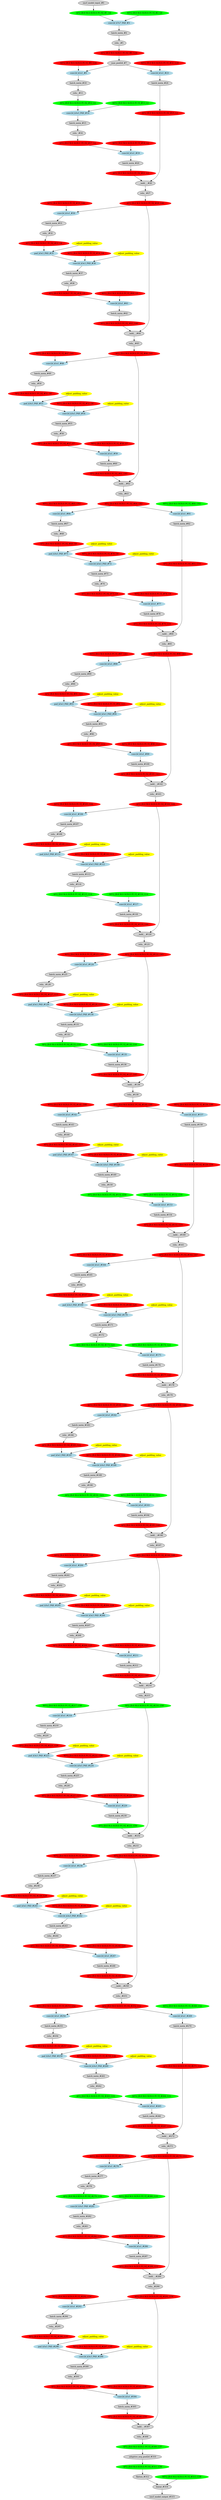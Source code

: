 strict digraph  {
"0 /nncf_model_input_0" [id=0, label="nncf_model_input_#0", style=filled, type=nncf_model_input];
"1 AsymmetricQuantizer/asymmetric_quantize_0" [color=green, id=1, label="AFQ_[B:8 M:A SGN:S PC:N]_#1_G0", style=filled, type=asymmetric_quantize];
"2 ResNet/NNCFConv2d[conv1]/ModuleDict[pre_ops]/UpdateWeight[0]/SymmetricQuantizer[op]/symmetric_quantize_0" [color=green, id=2, label="WFQ_[B:8 M:S SGN:S PC:Y]_#2_G0", style=filled, type=symmetric_quantize];
"3 ResNet/NNCFConv2d[conv1]/conv2d_0" [color=lightblue, id=3, label="conv2d_k7x7_PAD_#3", style=filled, type=conv2d];
"4 ResNet/NNCFBatchNorm2d[bn1]/batch_norm_0" [id=4, label="batch_norm_#4", style=filled, type=batch_norm];
"5 ResNet/ReLU[relu]/relu__0" [id=5, label="relu__#5", style=filled, type=relu_];
"6 ResNet/ReLU[relu]/SymmetricQuantizer/symmetric_quantize_0" [color=red, id=6, label="AFQ_[B:4 M:S SGN:U PC:N]_#6_G39", style=filled, type=symmetric_quantize];
"7 ResNet/MaxPool2d[maxpool]/max_pool2d_0" [id=7, label="max_pool2d_#7", style=filled, type=max_pool2d];
"8 ResNet/Sequential[layer1]/Bottleneck[0]/NNCFConv2d[conv1]/ModuleDict[pre_ops]/UpdateWeight[0]/SymmetricQuantizer[op]/symmetric_quantize_0" [color=red, id=8, label="WFQ_[B:4 M:S SGN:S PC:Y]_#8_G39", style=filled, type=symmetric_quantize];
"9 ResNet/Sequential[layer1]/Bottleneck[0]/NNCFConv2d[conv1]/conv2d_0" [color=lightblue, id=9, label="conv2d_k1x1_#9", style=filled, type=conv2d];
"10 ResNet/Sequential[layer1]/Bottleneck[0]/NNCFBatchNorm2d[bn1]/batch_norm_0" [id=10, label="batch_norm_#10", style=filled, type=batch_norm];
"11 ResNet/Sequential[layer1]/Bottleneck[0]/ReLU[relu]/relu__0" [id=11, label="relu__#11", style=filled, type=relu_];
"12 ResNet/Sequential[layer1]/Bottleneck[0]/ReLU[relu]/AsymmetricQuantizer/asymmetric_quantize_0" [color=green, id=12, label="AFQ_[B:8 M:A SGN:S PC:N]_#12_G1", style=filled, type=asymmetric_quantize];
"13 ResNet/Sequential[layer1]/Bottleneck[0]/NNCFConv2d[conv2]/ModuleDict[pre_ops]/UpdateWeight[0]/SymmetricQuantizer[op]/symmetric_quantize_0" [color=green, id=13, label="WFQ_[B:8 M:S SGN:S PC:Y]_#13_G1", style=filled, type=symmetric_quantize];
"14 ResNet/Sequential[layer1]/Bottleneck[0]/NNCFConv2d[conv2]/conv2d_0" [color=lightblue, id=14, label="conv2d_k3x3_PAD_#14", style=filled, type=conv2d];
"15 ResNet/Sequential[layer1]/Bottleneck[0]/NNCFBatchNorm2d[bn2]/batch_norm_0" [id=15, label="batch_norm_#15", style=filled, type=batch_norm];
"16 ResNet/Sequential[layer1]/Bottleneck[0]/ReLU[relu]/relu__1" [id=16, label="relu__#16", style=filled, type=relu_];
"17 ResNet/Sequential[layer1]/Bottleneck[0]/ReLU[relu]/SymmetricQuantizer/symmetric_quantize_0" [color=red, id=17, label="AFQ_[B:4 M:S SGN:U PC:N]_#17_G2", style=filled, type=symmetric_quantize];
"18 ResNet/Sequential[layer1]/Bottleneck[0]/NNCFConv2d[conv3]/ModuleDict[pre_ops]/UpdateWeight[0]/SymmetricQuantizer[op]/symmetric_quantize_0" [color=red, id=18, label="WFQ_[B:4 M:S SGN:S PC:Y]_#18_G2", style=filled, type=symmetric_quantize];
"19 ResNet/Sequential[layer1]/Bottleneck[0]/NNCFConv2d[conv3]/conv2d_0" [color=lightblue, id=19, label="conv2d_k1x1_#19", style=filled, type=conv2d];
"20 ResNet/Sequential[layer1]/Bottleneck[0]/NNCFBatchNorm2d[bn3]/batch_norm_0" [id=20, label="batch_norm_#20", style=filled, type=batch_norm];
"21 ResNet/Sequential[layer1]/Bottleneck[0]/NNCFBatchNorm2d[bn3]/SymmetricQuantizer/symmetric_quantize_0" [color=red, id=21, label="AFQ_[B:4 M:S SGN:S PC:N]_#21_G3", style=filled, type=symmetric_quantize];
"22 ResNet/Sequential[layer1]/Bottleneck[0]/Sequential[downsample]/NNCFConv2d[0]/ModuleDict[pre_ops]/UpdateWeight[0]/SymmetricQuantizer[op]/symmetric_quantize_0" [color=red, id=22, label="WFQ_[B:4 M:S SGN:S PC:Y]_#22_G39", style=filled, type=symmetric_quantize];
"23 ResNet/Sequential[layer1]/Bottleneck[0]/Sequential[downsample]/NNCFConv2d[0]/conv2d_0" [color=lightblue, id=23, label="conv2d_k1x1_#23", style=filled, type=conv2d];
"24 ResNet/Sequential[layer1]/Bottleneck[0]/Sequential[downsample]/NNCFBatchNorm2d[1]/batch_norm_0" [id=24, label="batch_norm_#24", style=filled, type=batch_norm];
"25 ResNet/Sequential[layer1]/Bottleneck[0]/Sequential[downsample]/NNCFBatchNorm2d[1]/SymmetricQuantizer/symmetric_quantize_0" [color=red, id=25, label="AFQ_[B:4 M:S SGN:S PC:N]_#25_G3", style=filled, type=symmetric_quantize];
"26 ResNet/Sequential[layer1]/Bottleneck[0]/__iadd___0" [id=26, label="__iadd___#26", style=filled, type=__iadd__];
"27 ResNet/Sequential[layer1]/Bottleneck[0]/ReLU[relu]/relu__2" [id=27, label="relu__#27", style=filled, type=relu_];
"28 ResNet/Sequential[layer1]/Bottleneck[0]/ReLU[relu]/SymmetricQuantizer/symmetric_quantize_1" [color=red, id=28, label="AFQ_[B:4 M:S SGN:S PC:N]_#28_G40", style=filled, type=symmetric_quantize];
"29 ResNet/Sequential[layer1]/Bottleneck[1]/NNCFConv2d[conv1]/ModuleDict[pre_ops]/UpdateWeight[0]/SymmetricQuantizer[op]/symmetric_quantize_0" [color=red, id=29, label="WFQ_[B:4 M:S SGN:S PC:Y]_#29_G40", style=filled, type=symmetric_quantize];
"30 ResNet/Sequential[layer1]/Bottleneck[1]/NNCFConv2d[conv1]/conv2d_0" [color=lightblue, id=30, label="conv2d_k1x1_#30", style=filled, type=conv2d];
"31 ResNet/Sequential[layer1]/Bottleneck[1]/NNCFBatchNorm2d[bn1]/batch_norm_0" [id=31, label="batch_norm_#31", style=filled, type=batch_norm];
"32 ResNet/Sequential[layer1]/Bottleneck[1]/ReLU[relu]/relu__0" [id=32, label="relu__#32", style=filled, type=relu_];
"33 ResNet/Sequential[layer1]/Bottleneck[1]/ReLU[relu]/SymmetricQuantizer/symmetric_quantize_0" [color=red, id=33, label="AFQ_[B:4 M:S SGN:U PC:N]_#33_G4", style=filled, type=symmetric_quantize];
"34 ResNet/Sequential[layer1]/Bottleneck[1]/NNCFConv2d[conv2]/ModuleDict[pre_ops]/UpdateWeight[1]/SymmetricQuantizer[op]/symmetric_quantize_0" [color=red, id=34, label="WFQ_[B:4 M:S SGN:S PC:Y]_#34_G4", style=filled, type=symmetric_quantize];
"35 ResNet/Sequential[layer1]/Bottleneck[1]/NNCFConv2d[conv2]/pad_0" [color=lightblue, id=35, label="pad_k3x3_PAD_#35", style=filled, type=pad];
"36 ResNet/Sequential[layer1]/Bottleneck[1]/NNCFConv2d[conv2]/conv2d_0" [color=lightblue, id=36, label="conv2d_k3x3_PAD_#36", style=filled, type=conv2d];
"37 ResNet/Sequential[layer1]/Bottleneck[1]/NNCFBatchNorm2d[bn2]/batch_norm_0" [id=37, label="batch_norm_#37", style=filled, type=batch_norm];
"38 ResNet/Sequential[layer1]/Bottleneck[1]/ReLU[relu]/relu__1" [id=38, label="relu__#38", style=filled, type=relu_];
"39 ResNet/Sequential[layer1]/Bottleneck[1]/ReLU[relu]/SymmetricQuantizer/symmetric_quantize_1" [color=red, id=39, label="AFQ_[B:4 M:S SGN:U PC:N]_#39_G5", style=filled, type=symmetric_quantize];
"40 ResNet/Sequential[layer1]/Bottleneck[1]/NNCFConv2d[conv3]/ModuleDict[pre_ops]/UpdateWeight[0]/SymmetricQuantizer[op]/symmetric_quantize_0" [color=red, id=40, label="WFQ_[B:4 M:S SGN:S PC:Y]_#40_G5", style=filled, type=symmetric_quantize];
"41 ResNet/Sequential[layer1]/Bottleneck[1]/NNCFConv2d[conv3]/conv2d_0" [color=lightblue, id=41, label="conv2d_k1x1_#41", style=filled, type=conv2d];
"42 ResNet/Sequential[layer1]/Bottleneck[1]/NNCFBatchNorm2d[bn3]/batch_norm_0" [id=42, label="batch_norm_#42", style=filled, type=batch_norm];
"43 ResNet/Sequential[layer1]/Bottleneck[1]/NNCFBatchNorm2d[bn3]/SymmetricQuantizer/symmetric_quantize_0" [color=red, id=43, label="AFQ_[B:4 M:S SGN:S PC:N]_#43_G40", style=filled, type=symmetric_quantize];
"44 ResNet/Sequential[layer1]/Bottleneck[1]/__iadd___0" [id=44, label="__iadd___#44", style=filled, type=__iadd__];
"45 ResNet/Sequential[layer1]/Bottleneck[1]/ReLU[relu]/relu__2" [id=45, label="relu__#45", style=filled, type=relu_];
"46 ResNet/Sequential[layer1]/Bottleneck[1]/ReLU[relu]/SymmetricQuantizer/symmetric_quantize_2" [color=red, id=46, label="AFQ_[B:4 M:S SGN:S PC:N]_#46_G41", style=filled, type=symmetric_quantize];
"47 ResNet/Sequential[layer1]/Bottleneck[2]/NNCFConv2d[conv1]/ModuleDict[pre_ops]/UpdateWeight[0]/SymmetricQuantizer[op]/symmetric_quantize_0" [color=red, id=47, label="WFQ_[B:4 M:S SGN:S PC:Y]_#47_G41", style=filled, type=symmetric_quantize];
"48 ResNet/Sequential[layer1]/Bottleneck[2]/NNCFConv2d[conv1]/conv2d_0" [color=lightblue, id=48, label="conv2d_k1x1_#48", style=filled, type=conv2d];
"49 ResNet/Sequential[layer1]/Bottleneck[2]/NNCFBatchNorm2d[bn1]/batch_norm_0" [id=49, label="batch_norm_#49", style=filled, type=batch_norm];
"50 ResNet/Sequential[layer1]/Bottleneck[2]/ReLU[relu]/relu__0" [id=50, label="relu__#50", style=filled, type=relu_];
"51 ResNet/Sequential[layer1]/Bottleneck[2]/ReLU[relu]/SymmetricQuantizer/symmetric_quantize_0" [color=red, id=51, label="AFQ_[B:4 M:S SGN:U PC:N]_#51_G6", style=filled, type=symmetric_quantize];
"52 ResNet/Sequential[layer1]/Bottleneck[2]/NNCFConv2d[conv2]/ModuleDict[pre_ops]/UpdateWeight[1]/SymmetricQuantizer[op]/symmetric_quantize_0" [color=red, id=52, label="WFQ_[B:4 M:S SGN:S PC:Y]_#52_G6", style=filled, type=symmetric_quantize];
"53 ResNet/Sequential[layer1]/Bottleneck[2]/NNCFConv2d[conv2]/pad_0" [color=lightblue, id=53, label="pad_k3x3_PAD_#53", style=filled, type=pad];
"54 ResNet/Sequential[layer1]/Bottleneck[2]/NNCFConv2d[conv2]/conv2d_0" [color=lightblue, id=54, label="conv2d_k3x3_PAD_#54", style=filled, type=conv2d];
"55 ResNet/Sequential[layer1]/Bottleneck[2]/NNCFBatchNorm2d[bn2]/batch_norm_0" [id=55, label="batch_norm_#55", style=filled, type=batch_norm];
"56 ResNet/Sequential[layer1]/Bottleneck[2]/ReLU[relu]/relu__1" [id=56, label="relu__#56", style=filled, type=relu_];
"57 ResNet/Sequential[layer1]/Bottleneck[2]/ReLU[relu]/SymmetricQuantizer/symmetric_quantize_1" [color=red, id=57, label="AFQ_[B:4 M:S SGN:U PC:N]_#57_G7", style=filled, type=symmetric_quantize];
"58 ResNet/Sequential[layer1]/Bottleneck[2]/NNCFConv2d[conv3]/ModuleDict[pre_ops]/UpdateWeight[0]/SymmetricQuantizer[op]/symmetric_quantize_0" [color=red, id=58, label="WFQ_[B:4 M:S SGN:S PC:Y]_#58_G7", style=filled, type=symmetric_quantize];
"59 ResNet/Sequential[layer1]/Bottleneck[2]/NNCFConv2d[conv3]/conv2d_0" [color=lightblue, id=59, label="conv2d_k1x1_#59", style=filled, type=conv2d];
"60 ResNet/Sequential[layer1]/Bottleneck[2]/NNCFBatchNorm2d[bn3]/batch_norm_0" [id=60, label="batch_norm_#60", style=filled, type=batch_norm];
"61 ResNet/Sequential[layer1]/Bottleneck[2]/NNCFBatchNorm2d[bn3]/SymmetricQuantizer/symmetric_quantize_0" [color=red, id=61, label="AFQ_[B:4 M:S SGN:S PC:N]_#61_G41", style=filled, type=symmetric_quantize];
"62 ResNet/Sequential[layer1]/Bottleneck[2]/__iadd___0" [id=62, label="__iadd___#62", style=filled, type=__iadd__];
"63 ResNet/Sequential[layer1]/Bottleneck[2]/ReLU[relu]/relu__2" [id=63, label="relu__#63", style=filled, type=relu_];
"64 ResNet/Sequential[layer1]/Bottleneck[2]/ReLU[relu]/SymmetricQuantizer/symmetric_quantize_2" [color=red, id=64, label="AFQ_[B:4 M:S SGN:U PC:N]_#64_G42", style=filled, type=symmetric_quantize];
"65 ResNet/Sequential[layer2]/Bottleneck[0]/NNCFConv2d[conv1]/ModuleDict[pre_ops]/UpdateWeight[0]/SymmetricQuantizer[op]/symmetric_quantize_0" [color=red, id=65, label="WFQ_[B:4 M:S SGN:S PC:Y]_#65_G42", style=filled, type=symmetric_quantize];
"66 ResNet/Sequential[layer2]/Bottleneck[0]/NNCFConv2d[conv1]/conv2d_0" [color=lightblue, id=66, label="conv2d_k1x1_#66", style=filled, type=conv2d];
"67 ResNet/Sequential[layer2]/Bottleneck[0]/NNCFBatchNorm2d[bn1]/batch_norm_0" [id=67, label="batch_norm_#67", style=filled, type=batch_norm];
"68 ResNet/Sequential[layer2]/Bottleneck[0]/ReLU[relu]/relu__0" [id=68, label="relu__#68", style=filled, type=relu_];
"69 ResNet/Sequential[layer2]/Bottleneck[0]/ReLU[relu]/SymmetricQuantizer/symmetric_quantize_0" [color=red, id=69, label="AFQ_[B:4 M:S SGN:U PC:N]_#69_G8", style=filled, type=symmetric_quantize];
"70 ResNet/Sequential[layer2]/Bottleneck[0]/NNCFConv2d[conv2]/ModuleDict[pre_ops]/UpdateWeight[1]/SymmetricQuantizer[op]/symmetric_quantize_0" [color=red, id=70, label="WFQ_[B:4 M:S SGN:S PC:Y]_#70_G8", style=filled, type=symmetric_quantize];
"71 ResNet/Sequential[layer2]/Bottleneck[0]/NNCFConv2d[conv2]/pad_0" [color=lightblue, id=71, label="pad_k3x3_PAD_#71", style=filled, type=pad];
"72 ResNet/Sequential[layer2]/Bottleneck[0]/NNCFConv2d[conv2]/conv2d_0" [color=lightblue, id=72, label="conv2d_k3x3_PAD_#72", style=filled, type=conv2d];
"73 ResNet/Sequential[layer2]/Bottleneck[0]/NNCFBatchNorm2d[bn2]/batch_norm_0" [id=73, label="batch_norm_#73", style=filled, type=batch_norm];
"74 ResNet/Sequential[layer2]/Bottleneck[0]/ReLU[relu]/relu__1" [id=74, label="relu__#74", style=filled, type=relu_];
"75 ResNet/Sequential[layer2]/Bottleneck[0]/ReLU[relu]/SymmetricQuantizer/symmetric_quantize_1" [color=red, id=75, label="AFQ_[B:4 M:S SGN:U PC:N]_#75_G9", style=filled, type=symmetric_quantize];
"76 ResNet/Sequential[layer2]/Bottleneck[0]/NNCFConv2d[conv3]/ModuleDict[pre_ops]/UpdateWeight[0]/SymmetricQuantizer[op]/symmetric_quantize_0" [color=red, id=76, label="WFQ_[B:4 M:S SGN:S PC:Y]_#76_G9", style=filled, type=symmetric_quantize];
"77 ResNet/Sequential[layer2]/Bottleneck[0]/NNCFConv2d[conv3]/conv2d_0" [color=lightblue, id=77, label="conv2d_k1x1_#77", style=filled, type=conv2d];
"78 ResNet/Sequential[layer2]/Bottleneck[0]/NNCFBatchNorm2d[bn3]/batch_norm_0" [id=78, label="batch_norm_#78", style=filled, type=batch_norm];
"79 ResNet/Sequential[layer2]/Bottleneck[0]/NNCFBatchNorm2d[bn3]/SymmetricQuantizer/symmetric_quantize_0" [color=red, id=79, label="AFQ_[B:4 M:S SGN:S PC:N]_#79_G10", style=filled, type=symmetric_quantize];
"80 ResNet/Sequential[layer2]/Bottleneck[0]/Sequential[downsample]/NNCFConv2d[0]/ModuleDict[pre_ops]/UpdateWeight[0]/SymmetricQuantizer[op]/symmetric_quantize_0" [color=green, id=80, label="WFQ_[B:8 M:S SGN:S PC:Y]_#80_G42", style=filled, type=symmetric_quantize];
"81 ResNet/Sequential[layer2]/Bottleneck[0]/Sequential[downsample]/NNCFConv2d[0]/conv2d_0" [color=lightblue, id=81, label="conv2d_k1x1_#81", style=filled, type=conv2d];
"82 ResNet/Sequential[layer2]/Bottleneck[0]/Sequential[downsample]/NNCFBatchNorm2d[1]/batch_norm_0" [id=82, label="batch_norm_#82", style=filled, type=batch_norm];
"83 ResNet/Sequential[layer2]/Bottleneck[0]/Sequential[downsample]/NNCFBatchNorm2d[1]/SymmetricQuantizer/symmetric_quantize_0" [color=red, id=83, label="AFQ_[B:4 M:S SGN:S PC:N]_#83_G10", style=filled, type=symmetric_quantize];
"84 ResNet/Sequential[layer2]/Bottleneck[0]/__iadd___0" [id=84, label="__iadd___#84", style=filled, type=__iadd__];
"85 ResNet/Sequential[layer2]/Bottleneck[0]/ReLU[relu]/relu__2" [id=85, label="relu__#85", style=filled, type=relu_];
"86 ResNet/Sequential[layer2]/Bottleneck[0]/ReLU[relu]/SymmetricQuantizer/symmetric_quantize_2" [color=red, id=86, label="AFQ_[B:4 M:S SGN:S PC:N]_#86_G43", style=filled, type=symmetric_quantize];
"87 ResNet/Sequential[layer2]/Bottleneck[1]/NNCFConv2d[conv1]/ModuleDict[pre_ops]/UpdateWeight[0]/SymmetricQuantizer[op]/symmetric_quantize_0" [color=red, id=87, label="WFQ_[B:4 M:S SGN:S PC:Y]_#87_G43", style=filled, type=symmetric_quantize];
"88 ResNet/Sequential[layer2]/Bottleneck[1]/NNCFConv2d[conv1]/conv2d_0" [color=lightblue, id=88, label="conv2d_k1x1_#88", style=filled, type=conv2d];
"89 ResNet/Sequential[layer2]/Bottleneck[1]/NNCFBatchNorm2d[bn1]/batch_norm_0" [id=89, label="batch_norm_#89", style=filled, type=batch_norm];
"90 ResNet/Sequential[layer2]/Bottleneck[1]/ReLU[relu]/relu__0" [id=90, label="relu__#90", style=filled, type=relu_];
"91 ResNet/Sequential[layer2]/Bottleneck[1]/ReLU[relu]/SymmetricQuantizer/symmetric_quantize_0" [color=red, id=91, label="AFQ_[B:4 M:S SGN:U PC:N]_#91_G11", style=filled, type=symmetric_quantize];
"92 ResNet/Sequential[layer2]/Bottleneck[1]/NNCFConv2d[conv2]/ModuleDict[pre_ops]/UpdateWeight[1]/SymmetricQuantizer[op]/symmetric_quantize_0" [color=red, id=92, label="WFQ_[B:4 M:S SGN:S PC:Y]_#92_G11", style=filled, type=symmetric_quantize];
"93 ResNet/Sequential[layer2]/Bottleneck[1]/NNCFConv2d[conv2]/pad_0" [color=lightblue, id=93, label="pad_k3x3_PAD_#93", style=filled, type=pad];
"94 ResNet/Sequential[layer2]/Bottleneck[1]/NNCFConv2d[conv2]/conv2d_0" [color=lightblue, id=94, label="conv2d_k3x3_PAD_#94", style=filled, type=conv2d];
"95 ResNet/Sequential[layer2]/Bottleneck[1]/NNCFBatchNorm2d[bn2]/batch_norm_0" [id=95, label="batch_norm_#95", style=filled, type=batch_norm];
"96 ResNet/Sequential[layer2]/Bottleneck[1]/ReLU[relu]/relu__1" [id=96, label="relu__#96", style=filled, type=relu_];
"97 ResNet/Sequential[layer2]/Bottleneck[1]/ReLU[relu]/SymmetricQuantizer/symmetric_quantize_1" [color=red, id=97, label="AFQ_[B:4 M:S SGN:U PC:N]_#97_G12", style=filled, type=symmetric_quantize];
"98 ResNet/Sequential[layer2]/Bottleneck[1]/NNCFConv2d[conv3]/ModuleDict[pre_ops]/UpdateWeight[0]/SymmetricQuantizer[op]/symmetric_quantize_0" [color=red, id=98, label="WFQ_[B:4 M:S SGN:S PC:Y]_#98_G12", style=filled, type=symmetric_quantize];
"99 ResNet/Sequential[layer2]/Bottleneck[1]/NNCFConv2d[conv3]/conv2d_0" [color=lightblue, id=99, label="conv2d_k1x1_#99", style=filled, type=conv2d];
"100 ResNet/Sequential[layer2]/Bottleneck[1]/NNCFBatchNorm2d[bn3]/batch_norm_0" [id=100, label="batch_norm_#100", style=filled, type=batch_norm];
"101 ResNet/Sequential[layer2]/Bottleneck[1]/NNCFBatchNorm2d[bn3]/SymmetricQuantizer/symmetric_quantize_0" [color=red, id=101, label="AFQ_[B:4 M:S SGN:S PC:N]_#101_G43", style=filled, type=symmetric_quantize];
"102 ResNet/Sequential[layer2]/Bottleneck[1]/__iadd___0" [id=102, label="__iadd___#102", style=filled, type=__iadd__];
"103 ResNet/Sequential[layer2]/Bottleneck[1]/ReLU[relu]/relu__2" [id=103, label="relu__#103", style=filled, type=relu_];
"104 ResNet/Sequential[layer2]/Bottleneck[1]/ReLU[relu]/SymmetricQuantizer/symmetric_quantize_2" [color=red, id=104, label="AFQ_[B:4 M:S SGN:S PC:N]_#104_G44", style=filled, type=symmetric_quantize];
"105 ResNet/Sequential[layer2]/Bottleneck[2]/NNCFConv2d[conv1]/ModuleDict[pre_ops]/UpdateWeight[0]/SymmetricQuantizer[op]/symmetric_quantize_0" [color=red, id=105, label="WFQ_[B:4 M:S SGN:S PC:Y]_#105_G44", style=filled, type=symmetric_quantize];
"106 ResNet/Sequential[layer2]/Bottleneck[2]/NNCFConv2d[conv1]/conv2d_0" [color=lightblue, id=106, label="conv2d_k1x1_#106", style=filled, type=conv2d];
"107 ResNet/Sequential[layer2]/Bottleneck[2]/NNCFBatchNorm2d[bn1]/batch_norm_0" [id=107, label="batch_norm_#107", style=filled, type=batch_norm];
"108 ResNet/Sequential[layer2]/Bottleneck[2]/ReLU[relu]/relu__0" [id=108, label="relu__#108", style=filled, type=relu_];
"109 ResNet/Sequential[layer2]/Bottleneck[2]/ReLU[relu]/SymmetricQuantizer/symmetric_quantize_0" [color=red, id=109, label="AFQ_[B:4 M:S SGN:U PC:N]_#109_G13", style=filled, type=symmetric_quantize];
"110 ResNet/Sequential[layer2]/Bottleneck[2]/NNCFConv2d[conv2]/ModuleDict[pre_ops]/UpdateWeight[1]/SymmetricQuantizer[op]/symmetric_quantize_0" [color=red, id=110, label="WFQ_[B:4 M:S SGN:S PC:Y]_#110_G13", style=filled, type=symmetric_quantize];
"111 ResNet/Sequential[layer2]/Bottleneck[2]/NNCFConv2d[conv2]/pad_0" [color=lightblue, id=111, label="pad_k3x3_PAD_#111", style=filled, type=pad];
"112 ResNet/Sequential[layer2]/Bottleneck[2]/NNCFConv2d[conv2]/conv2d_0" [color=lightblue, id=112, label="conv2d_k3x3_PAD_#112", style=filled, type=conv2d];
"113 ResNet/Sequential[layer2]/Bottleneck[2]/NNCFBatchNorm2d[bn2]/batch_norm_0" [id=113, label="batch_norm_#113", style=filled, type=batch_norm];
"114 ResNet/Sequential[layer2]/Bottleneck[2]/ReLU[relu]/relu__1" [id=114, label="relu__#114", style=filled, type=relu_];
"115 ResNet/Sequential[layer2]/Bottleneck[2]/ReLU[relu]/AsymmetricQuantizer/asymmetric_quantize_0" [color=green, id=115, label="AFQ_[B:8 M:A SGN:S PC:N]_#115_G14", style=filled, type=asymmetric_quantize];
"116 ResNet/Sequential[layer2]/Bottleneck[2]/NNCFConv2d[conv3]/ModuleDict[pre_ops]/UpdateWeight[0]/SymmetricQuantizer[op]/symmetric_quantize_0" [color=green, id=116, label="WFQ_[B:8 M:S SGN:S PC:Y]_#116_G14", style=filled, type=symmetric_quantize];
"117 ResNet/Sequential[layer2]/Bottleneck[2]/NNCFConv2d[conv3]/conv2d_0" [color=lightblue, id=117, label="conv2d_k1x1_#117", style=filled, type=conv2d];
"118 ResNet/Sequential[layer2]/Bottleneck[2]/NNCFBatchNorm2d[bn3]/batch_norm_0" [id=118, label="batch_norm_#118", style=filled, type=batch_norm];
"119 ResNet/Sequential[layer2]/Bottleneck[2]/NNCFBatchNorm2d[bn3]/SymmetricQuantizer/symmetric_quantize_0" [color=red, id=119, label="AFQ_[B:4 M:S SGN:S PC:N]_#119_G44", style=filled, type=symmetric_quantize];
"120 ResNet/Sequential[layer2]/Bottleneck[2]/__iadd___0" [id=120, label="__iadd___#120", style=filled, type=__iadd__];
"121 ResNet/Sequential[layer2]/Bottleneck[2]/ReLU[relu]/relu__2" [id=121, label="relu__#121", style=filled, type=relu_];
"122 ResNet/Sequential[layer2]/Bottleneck[2]/ReLU[relu]/SymmetricQuantizer/symmetric_quantize_1" [color=red, id=122, label="AFQ_[B:4 M:S SGN:S PC:N]_#122_G45", style=filled, type=symmetric_quantize];
"123 ResNet/Sequential[layer2]/Bottleneck[3]/NNCFConv2d[conv1]/ModuleDict[pre_ops]/UpdateWeight[0]/SymmetricQuantizer[op]/symmetric_quantize_0" [color=red, id=123, label="WFQ_[B:4 M:S SGN:S PC:Y]_#123_G45", style=filled, type=symmetric_quantize];
"124 ResNet/Sequential[layer2]/Bottleneck[3]/NNCFConv2d[conv1]/conv2d_0" [color=lightblue, id=124, label="conv2d_k1x1_#124", style=filled, type=conv2d];
"125 ResNet/Sequential[layer2]/Bottleneck[3]/NNCFBatchNorm2d[bn1]/batch_norm_0" [id=125, label="batch_norm_#125", style=filled, type=batch_norm];
"126 ResNet/Sequential[layer2]/Bottleneck[3]/ReLU[relu]/relu__0" [id=126, label="relu__#126", style=filled, type=relu_];
"127 ResNet/Sequential[layer2]/Bottleneck[3]/ReLU[relu]/SymmetricQuantizer/symmetric_quantize_0" [color=red, id=127, label="AFQ_[B:4 M:S SGN:U PC:N]_#127_G15", style=filled, type=symmetric_quantize];
"128 ResNet/Sequential[layer2]/Bottleneck[3]/NNCFConv2d[conv2]/ModuleDict[pre_ops]/UpdateWeight[1]/SymmetricQuantizer[op]/symmetric_quantize_0" [color=red, id=128, label="WFQ_[B:4 M:S SGN:S PC:Y]_#128_G15", style=filled, type=symmetric_quantize];
"129 ResNet/Sequential[layer2]/Bottleneck[3]/NNCFConv2d[conv2]/pad_0" [color=lightblue, id=129, label="pad_k3x3_PAD_#129", style=filled, type=pad];
"130 ResNet/Sequential[layer2]/Bottleneck[3]/NNCFConv2d[conv2]/conv2d_0" [color=lightblue, id=130, label="conv2d_k3x3_PAD_#130", style=filled, type=conv2d];
"131 ResNet/Sequential[layer2]/Bottleneck[3]/NNCFBatchNorm2d[bn2]/batch_norm_0" [id=131, label="batch_norm_#131", style=filled, type=batch_norm];
"132 ResNet/Sequential[layer2]/Bottleneck[3]/ReLU[relu]/relu__1" [id=132, label="relu__#132", style=filled, type=relu_];
"133 ResNet/Sequential[layer2]/Bottleneck[3]/ReLU[relu]/AsymmetricQuantizer/asymmetric_quantize_0" [color=green, id=133, label="AFQ_[B:8 M:A SGN:S PC:N]_#133_G16", style=filled, type=asymmetric_quantize];
"134 ResNet/Sequential[layer2]/Bottleneck[3]/NNCFConv2d[conv3]/ModuleDict[pre_ops]/UpdateWeight[0]/SymmetricQuantizer[op]/symmetric_quantize_0" [color=green, id=134, label="WFQ_[B:8 M:S SGN:S PC:Y]_#134_G16", style=filled, type=symmetric_quantize];
"135 ResNet/Sequential[layer2]/Bottleneck[3]/NNCFConv2d[conv3]/conv2d_0" [color=lightblue, id=135, label="conv2d_k1x1_#135", style=filled, type=conv2d];
"136 ResNet/Sequential[layer2]/Bottleneck[3]/NNCFBatchNorm2d[bn3]/batch_norm_0" [id=136, label="batch_norm_#136", style=filled, type=batch_norm];
"137 ResNet/Sequential[layer2]/Bottleneck[3]/NNCFBatchNorm2d[bn3]/SymmetricQuantizer/symmetric_quantize_0" [color=red, id=137, label="AFQ_[B:4 M:S SGN:S PC:N]_#137_G45", style=filled, type=symmetric_quantize];
"138 ResNet/Sequential[layer2]/Bottleneck[3]/__iadd___0" [id=138, label="__iadd___#138", style=filled, type=__iadd__];
"139 ResNet/Sequential[layer2]/Bottleneck[3]/ReLU[relu]/relu__2" [id=139, label="relu__#139", style=filled, type=relu_];
"140 ResNet/Sequential[layer2]/Bottleneck[3]/ReLU[relu]/SymmetricQuantizer/symmetric_quantize_1" [color=red, id=140, label="AFQ_[B:4 M:S SGN:U PC:N]_#140_G46", style=filled, type=symmetric_quantize];
"141 ResNet/Sequential[layer3]/Bottleneck[0]/NNCFConv2d[conv1]/ModuleDict[pre_ops]/UpdateWeight[0]/SymmetricQuantizer[op]/symmetric_quantize_0" [color=red, id=141, label="WFQ_[B:4 M:S SGN:S PC:Y]_#141_G46", style=filled, type=symmetric_quantize];
"142 ResNet/Sequential[layer3]/Bottleneck[0]/NNCFConv2d[conv1]/conv2d_0" [color=lightblue, id=142, label="conv2d_k1x1_#142", style=filled, type=conv2d];
"143 ResNet/Sequential[layer3]/Bottleneck[0]/NNCFBatchNorm2d[bn1]/batch_norm_0" [id=143, label="batch_norm_#143", style=filled, type=batch_norm];
"144 ResNet/Sequential[layer3]/Bottleneck[0]/ReLU[relu]/relu__0" [id=144, label="relu__#144", style=filled, type=relu_];
"145 ResNet/Sequential[layer3]/Bottleneck[0]/ReLU[relu]/SymmetricQuantizer/symmetric_quantize_0" [color=red, id=145, label="AFQ_[B:4 M:S SGN:U PC:N]_#145_G17", style=filled, type=symmetric_quantize];
"146 ResNet/Sequential[layer3]/Bottleneck[0]/NNCFConv2d[conv2]/ModuleDict[pre_ops]/UpdateWeight[1]/SymmetricQuantizer[op]/symmetric_quantize_0" [color=red, id=146, label="WFQ_[B:4 M:S SGN:S PC:Y]_#146_G17", style=filled, type=symmetric_quantize];
"147 ResNet/Sequential[layer3]/Bottleneck[0]/NNCFConv2d[conv2]/pad_0" [color=lightblue, id=147, label="pad_k3x3_PAD_#147", style=filled, type=pad];
"148 ResNet/Sequential[layer3]/Bottleneck[0]/NNCFConv2d[conv2]/conv2d_0" [color=lightblue, id=148, label="conv2d_k3x3_PAD_#148", style=filled, type=conv2d];
"149 ResNet/Sequential[layer3]/Bottleneck[0]/NNCFBatchNorm2d[bn2]/batch_norm_0" [id=149, label="batch_norm_#149", style=filled, type=batch_norm];
"150 ResNet/Sequential[layer3]/Bottleneck[0]/ReLU[relu]/relu__1" [id=150, label="relu__#150", style=filled, type=relu_];
"151 ResNet/Sequential[layer3]/Bottleneck[0]/ReLU[relu]/AsymmetricQuantizer/asymmetric_quantize_0" [color=green, id=151, label="AFQ_[B:8 M:A SGN:S PC:N]_#151_G18", style=filled, type=asymmetric_quantize];
"152 ResNet/Sequential[layer3]/Bottleneck[0]/NNCFConv2d[conv3]/ModuleDict[pre_ops]/UpdateWeight[0]/SymmetricQuantizer[op]/symmetric_quantize_0" [color=green, id=152, label="WFQ_[B:8 M:S SGN:S PC:Y]_#152_G18", style=filled, type=symmetric_quantize];
"153 ResNet/Sequential[layer3]/Bottleneck[0]/NNCFConv2d[conv3]/conv2d_0" [color=lightblue, id=153, label="conv2d_k1x1_#153", style=filled, type=conv2d];
"154 ResNet/Sequential[layer3]/Bottleneck[0]/NNCFBatchNorm2d[bn3]/batch_norm_0" [id=154, label="batch_norm_#154", style=filled, type=batch_norm];
"155 ResNet/Sequential[layer3]/Bottleneck[0]/NNCFBatchNorm2d[bn3]/SymmetricQuantizer/symmetric_quantize_0" [color=red, id=155, label="AFQ_[B:4 M:S SGN:S PC:N]_#155_G19", style=filled, type=symmetric_quantize];
"156 ResNet/Sequential[layer3]/Bottleneck[0]/Sequential[downsample]/NNCFConv2d[0]/ModuleDict[pre_ops]/UpdateWeight[0]/SymmetricQuantizer[op]/symmetric_quantize_0" [color=red, id=156, label="WFQ_[B:4 M:S SGN:S PC:Y]_#156_G46", style=filled, type=symmetric_quantize];
"157 ResNet/Sequential[layer3]/Bottleneck[0]/Sequential[downsample]/NNCFConv2d[0]/conv2d_0" [color=lightblue, id=157, label="conv2d_k1x1_#157", style=filled, type=conv2d];
"158 ResNet/Sequential[layer3]/Bottleneck[0]/Sequential[downsample]/NNCFBatchNorm2d[1]/batch_norm_0" [id=158, label="batch_norm_#158", style=filled, type=batch_norm];
"159 ResNet/Sequential[layer3]/Bottleneck[0]/Sequential[downsample]/NNCFBatchNorm2d[1]/SymmetricQuantizer/symmetric_quantize_0" [color=red, id=159, label="AFQ_[B:4 M:S SGN:S PC:N]_#159_G19", style=filled, type=symmetric_quantize];
"160 ResNet/Sequential[layer3]/Bottleneck[0]/__iadd___0" [id=160, label="__iadd___#160", style=filled, type=__iadd__];
"161 ResNet/Sequential[layer3]/Bottleneck[0]/ReLU[relu]/relu__2" [id=161, label="relu__#161", style=filled, type=relu_];
"162 ResNet/Sequential[layer3]/Bottleneck[0]/ReLU[relu]/SymmetricQuantizer/symmetric_quantize_1" [color=red, id=162, label="AFQ_[B:4 M:S SGN:S PC:N]_#162_G47", style=filled, type=symmetric_quantize];
"163 ResNet/Sequential[layer3]/Bottleneck[1]/NNCFConv2d[conv1]/ModuleDict[pre_ops]/UpdateWeight[0]/SymmetricQuantizer[op]/symmetric_quantize_0" [color=red, id=163, label="WFQ_[B:4 M:S SGN:S PC:Y]_#163_G47", style=filled, type=symmetric_quantize];
"164 ResNet/Sequential[layer3]/Bottleneck[1]/NNCFConv2d[conv1]/conv2d_0" [color=lightblue, id=164, label="conv2d_k1x1_#164", style=filled, type=conv2d];
"165 ResNet/Sequential[layer3]/Bottleneck[1]/NNCFBatchNorm2d[bn1]/batch_norm_0" [id=165, label="batch_norm_#165", style=filled, type=batch_norm];
"166 ResNet/Sequential[layer3]/Bottleneck[1]/ReLU[relu]/relu__0" [id=166, label="relu__#166", style=filled, type=relu_];
"167 ResNet/Sequential[layer3]/Bottleneck[1]/ReLU[relu]/SymmetricQuantizer/symmetric_quantize_0" [color=red, id=167, label="AFQ_[B:4 M:S SGN:U PC:N]_#167_G20", style=filled, type=symmetric_quantize];
"168 ResNet/Sequential[layer3]/Bottleneck[1]/NNCFConv2d[conv2]/ModuleDict[pre_ops]/UpdateWeight[1]/SymmetricQuantizer[op]/symmetric_quantize_0" [color=red, id=168, label="WFQ_[B:4 M:S SGN:S PC:Y]_#168_G20", style=filled, type=symmetric_quantize];
"169 ResNet/Sequential[layer3]/Bottleneck[1]/NNCFConv2d[conv2]/pad_0" [color=lightblue, id=169, label="pad_k3x3_PAD_#169", style=filled, type=pad];
"170 ResNet/Sequential[layer3]/Bottleneck[1]/NNCFConv2d[conv2]/conv2d_0" [color=lightblue, id=170, label="conv2d_k3x3_PAD_#170", style=filled, type=conv2d];
"171 ResNet/Sequential[layer3]/Bottleneck[1]/NNCFBatchNorm2d[bn2]/batch_norm_0" [id=171, label="batch_norm_#171", style=filled, type=batch_norm];
"172 ResNet/Sequential[layer3]/Bottleneck[1]/ReLU[relu]/relu__1" [id=172, label="relu__#172", style=filled, type=relu_];
"173 ResNet/Sequential[layer3]/Bottleneck[1]/ReLU[relu]/AsymmetricQuantizer/asymmetric_quantize_0" [color=green, id=173, label="AFQ_[B:8 M:A SGN:S PC:N]_#173_G21", style=filled, type=asymmetric_quantize];
"174 ResNet/Sequential[layer3]/Bottleneck[1]/NNCFConv2d[conv3]/ModuleDict[pre_ops]/UpdateWeight[0]/SymmetricQuantizer[op]/symmetric_quantize_0" [color=green, id=174, label="WFQ_[B:8 M:S SGN:S PC:Y]_#174_G21", style=filled, type=symmetric_quantize];
"175 ResNet/Sequential[layer3]/Bottleneck[1]/NNCFConv2d[conv3]/conv2d_0" [color=lightblue, id=175, label="conv2d_k1x1_#175", style=filled, type=conv2d];
"176 ResNet/Sequential[layer3]/Bottleneck[1]/NNCFBatchNorm2d[bn3]/batch_norm_0" [id=176, label="batch_norm_#176", style=filled, type=batch_norm];
"177 ResNet/Sequential[layer3]/Bottleneck[1]/NNCFBatchNorm2d[bn3]/SymmetricQuantizer/symmetric_quantize_0" [color=red, id=177, label="AFQ_[B:4 M:S SGN:S PC:N]_#177_G47", style=filled, type=symmetric_quantize];
"178 ResNet/Sequential[layer3]/Bottleneck[1]/__iadd___0" [id=178, label="__iadd___#178", style=filled, type=__iadd__];
"179 ResNet/Sequential[layer3]/Bottleneck[1]/ReLU[relu]/relu__2" [id=179, label="relu__#179", style=filled, type=relu_];
"180 ResNet/Sequential[layer3]/Bottleneck[1]/ReLU[relu]/SymmetricQuantizer/symmetric_quantize_1" [color=red, id=180, label="AFQ_[B:4 M:S SGN:S PC:N]_#180_G48", style=filled, type=symmetric_quantize];
"181 ResNet/Sequential[layer3]/Bottleneck[2]/NNCFConv2d[conv1]/ModuleDict[pre_ops]/UpdateWeight[0]/SymmetricQuantizer[op]/symmetric_quantize_0" [color=red, id=181, label="WFQ_[B:4 M:S SGN:S PC:Y]_#181_G48", style=filled, type=symmetric_quantize];
"182 ResNet/Sequential[layer3]/Bottleneck[2]/NNCFConv2d[conv1]/conv2d_0" [color=lightblue, id=182, label="conv2d_k1x1_#182", style=filled, type=conv2d];
"183 ResNet/Sequential[layer3]/Bottleneck[2]/NNCFBatchNorm2d[bn1]/batch_norm_0" [id=183, label="batch_norm_#183", style=filled, type=batch_norm];
"184 ResNet/Sequential[layer3]/Bottleneck[2]/ReLU[relu]/relu__0" [id=184, label="relu__#184", style=filled, type=relu_];
"185 ResNet/Sequential[layer3]/Bottleneck[2]/ReLU[relu]/SymmetricQuantizer/symmetric_quantize_0" [color=red, id=185, label="AFQ_[B:4 M:S SGN:U PC:N]_#185_G22", style=filled, type=symmetric_quantize];
"186 ResNet/Sequential[layer3]/Bottleneck[2]/NNCFConv2d[conv2]/ModuleDict[pre_ops]/UpdateWeight[1]/SymmetricQuantizer[op]/symmetric_quantize_0" [color=red, id=186, label="WFQ_[B:4 M:S SGN:S PC:Y]_#186_G22", style=filled, type=symmetric_quantize];
"187 ResNet/Sequential[layer3]/Bottleneck[2]/NNCFConv2d[conv2]/pad_0" [color=lightblue, id=187, label="pad_k3x3_PAD_#187", style=filled, type=pad];
"188 ResNet/Sequential[layer3]/Bottleneck[2]/NNCFConv2d[conv2]/conv2d_0" [color=lightblue, id=188, label="conv2d_k3x3_PAD_#188", style=filled, type=conv2d];
"189 ResNet/Sequential[layer3]/Bottleneck[2]/NNCFBatchNorm2d[bn2]/batch_norm_0" [id=189, label="batch_norm_#189", style=filled, type=batch_norm];
"190 ResNet/Sequential[layer3]/Bottleneck[2]/ReLU[relu]/relu__1" [id=190, label="relu__#190", style=filled, type=relu_];
"191 ResNet/Sequential[layer3]/Bottleneck[2]/ReLU[relu]/AsymmetricQuantizer/asymmetric_quantize_0" [color=green, id=191, label="AFQ_[B:8 M:A SGN:S PC:N]_#191_G23", style=filled, type=asymmetric_quantize];
"192 ResNet/Sequential[layer3]/Bottleneck[2]/NNCFConv2d[conv3]/ModuleDict[pre_ops]/UpdateWeight[0]/SymmetricQuantizer[op]/symmetric_quantize_0" [color=green, id=192, label="WFQ_[B:8 M:S SGN:S PC:Y]_#192_G23", style=filled, type=symmetric_quantize];
"193 ResNet/Sequential[layer3]/Bottleneck[2]/NNCFConv2d[conv3]/conv2d_0" [color=lightblue, id=193, label="conv2d_k1x1_#193", style=filled, type=conv2d];
"194 ResNet/Sequential[layer3]/Bottleneck[2]/NNCFBatchNorm2d[bn3]/batch_norm_0" [id=194, label="batch_norm_#194", style=filled, type=batch_norm];
"195 ResNet/Sequential[layer3]/Bottleneck[2]/NNCFBatchNorm2d[bn3]/SymmetricQuantizer/symmetric_quantize_0" [color=red, id=195, label="AFQ_[B:4 M:S SGN:S PC:N]_#195_G48", style=filled, type=symmetric_quantize];
"196 ResNet/Sequential[layer3]/Bottleneck[2]/__iadd___0" [id=196, label="__iadd___#196", style=filled, type=__iadd__];
"197 ResNet/Sequential[layer3]/Bottleneck[2]/ReLU[relu]/relu__2" [id=197, label="relu__#197", style=filled, type=relu_];
"198 ResNet/Sequential[layer3]/Bottleneck[2]/ReLU[relu]/SymmetricQuantizer/symmetric_quantize_1" [color=red, id=198, label="AFQ_[B:4 M:S SGN:S PC:N]_#198_G49", style=filled, type=symmetric_quantize];
"199 ResNet/Sequential[layer3]/Bottleneck[3]/NNCFConv2d[conv1]/ModuleDict[pre_ops]/UpdateWeight[0]/SymmetricQuantizer[op]/symmetric_quantize_0" [color=red, id=199, label="WFQ_[B:4 M:S SGN:S PC:Y]_#199_G49", style=filled, type=symmetric_quantize];
"200 ResNet/Sequential[layer3]/Bottleneck[3]/NNCFConv2d[conv1]/conv2d_0" [color=lightblue, id=200, label="conv2d_k1x1_#200", style=filled, type=conv2d];
"201 ResNet/Sequential[layer3]/Bottleneck[3]/NNCFBatchNorm2d[bn1]/batch_norm_0" [id=201, label="batch_norm_#201", style=filled, type=batch_norm];
"202 ResNet/Sequential[layer3]/Bottleneck[3]/ReLU[relu]/relu__0" [id=202, label="relu__#202", style=filled, type=relu_];
"203 ResNet/Sequential[layer3]/Bottleneck[3]/ReLU[relu]/SymmetricQuantizer/symmetric_quantize_0" [color=red, id=203, label="AFQ_[B:4 M:S SGN:U PC:N]_#203_G24", style=filled, type=symmetric_quantize];
"204 ResNet/Sequential[layer3]/Bottleneck[3]/NNCFConv2d[conv2]/ModuleDict[pre_ops]/UpdateWeight[1]/SymmetricQuantizer[op]/symmetric_quantize_0" [color=red, id=204, label="WFQ_[B:4 M:S SGN:S PC:Y]_#204_G24", style=filled, type=symmetric_quantize];
"205 ResNet/Sequential[layer3]/Bottleneck[3]/NNCFConv2d[conv2]/pad_0" [color=lightblue, id=205, label="pad_k3x3_PAD_#205", style=filled, type=pad];
"206 ResNet/Sequential[layer3]/Bottleneck[3]/NNCFConv2d[conv2]/conv2d_0" [color=lightblue, id=206, label="conv2d_k3x3_PAD_#206", style=filled, type=conv2d];
"207 ResNet/Sequential[layer3]/Bottleneck[3]/NNCFBatchNorm2d[bn2]/batch_norm_0" [id=207, label="batch_norm_#207", style=filled, type=batch_norm];
"208 ResNet/Sequential[layer3]/Bottleneck[3]/ReLU[relu]/relu__1" [id=208, label="relu__#208", style=filled, type=relu_];
"209 ResNet/Sequential[layer3]/Bottleneck[3]/ReLU[relu]/SymmetricQuantizer/symmetric_quantize_1" [color=red, id=209, label="AFQ_[B:4 M:S SGN:U PC:N]_#209_G25", style=filled, type=symmetric_quantize];
"210 ResNet/Sequential[layer3]/Bottleneck[3]/NNCFConv2d[conv3]/ModuleDict[pre_ops]/UpdateWeight[0]/SymmetricQuantizer[op]/symmetric_quantize_0" [color=red, id=210, label="WFQ_[B:4 M:S SGN:S PC:Y]_#210_G25", style=filled, type=symmetric_quantize];
"211 ResNet/Sequential[layer3]/Bottleneck[3]/NNCFConv2d[conv3]/conv2d_0" [color=lightblue, id=211, label="conv2d_k1x1_#211", style=filled, type=conv2d];
"212 ResNet/Sequential[layer3]/Bottleneck[3]/NNCFBatchNorm2d[bn3]/batch_norm_0" [id=212, label="batch_norm_#212", style=filled, type=batch_norm];
"213 ResNet/Sequential[layer3]/Bottleneck[3]/NNCFBatchNorm2d[bn3]/SymmetricQuantizer/symmetric_quantize_0" [color=red, id=213, label="AFQ_[B:4 M:S SGN:S PC:N]_#213_G49", style=filled, type=symmetric_quantize];
"214 ResNet/Sequential[layer3]/Bottleneck[3]/__iadd___0" [id=214, label="__iadd___#214", style=filled, type=__iadd__];
"215 ResNet/Sequential[layer3]/Bottleneck[3]/ReLU[relu]/relu__2" [id=215, label="relu__#215", style=filled, type=relu_];
"216 ResNet/Sequential[layer3]/Bottleneck[3]/ReLU[relu]/AsymmetricQuantizer/asymmetric_quantize_0" [color=green, id=216, label="AFQ_[B:8 M:A SGN:S PC:N]_#216_G50", style=filled, type=asymmetric_quantize];
"217 ResNet/Sequential[layer3]/Bottleneck[4]/NNCFConv2d[conv1]/ModuleDict[pre_ops]/UpdateWeight[0]/SymmetricQuantizer[op]/symmetric_quantize_0" [color=green, id=217, label="WFQ_[B:8 M:S SGN:S PC:Y]_#217_G50", style=filled, type=symmetric_quantize];
"218 ResNet/Sequential[layer3]/Bottleneck[4]/NNCFConv2d[conv1]/conv2d_0" [color=lightblue, id=218, label="conv2d_k1x1_#218", style=filled, type=conv2d];
"219 ResNet/Sequential[layer3]/Bottleneck[4]/NNCFBatchNorm2d[bn1]/batch_norm_0" [id=219, label="batch_norm_#219", style=filled, type=batch_norm];
"220 ResNet/Sequential[layer3]/Bottleneck[4]/ReLU[relu]/relu__0" [id=220, label="relu__#220", style=filled, type=relu_];
"221 ResNet/Sequential[layer3]/Bottleneck[4]/ReLU[relu]/SymmetricQuantizer/symmetric_quantize_0" [color=red, id=221, label="AFQ_[B:4 M:S SGN:U PC:N]_#221_G26", style=filled, type=symmetric_quantize];
"222 ResNet/Sequential[layer3]/Bottleneck[4]/NNCFConv2d[conv2]/ModuleDict[pre_ops]/UpdateWeight[1]/SymmetricQuantizer[op]/symmetric_quantize_0" [color=red, id=222, label="WFQ_[B:4 M:S SGN:S PC:Y]_#222_G26", style=filled, type=symmetric_quantize];
"223 ResNet/Sequential[layer3]/Bottleneck[4]/NNCFConv2d[conv2]/pad_0" [color=lightblue, id=223, label="pad_k3x3_PAD_#223", style=filled, type=pad];
"224 ResNet/Sequential[layer3]/Bottleneck[4]/NNCFConv2d[conv2]/conv2d_0" [color=lightblue, id=224, label="conv2d_k3x3_PAD_#224", style=filled, type=conv2d];
"225 ResNet/Sequential[layer3]/Bottleneck[4]/NNCFBatchNorm2d[bn2]/batch_norm_0" [id=225, label="batch_norm_#225", style=filled, type=batch_norm];
"226 ResNet/Sequential[layer3]/Bottleneck[4]/ReLU[relu]/relu__1" [id=226, label="relu__#226", style=filled, type=relu_];
"227 ResNet/Sequential[layer3]/Bottleneck[4]/ReLU[relu]/SymmetricQuantizer/symmetric_quantize_1" [color=red, id=227, label="AFQ_[B:4 M:S SGN:U PC:N]_#227_G27", style=filled, type=symmetric_quantize];
"228 ResNet/Sequential[layer3]/Bottleneck[4]/NNCFConv2d[conv3]/ModuleDict[pre_ops]/UpdateWeight[0]/SymmetricQuantizer[op]/symmetric_quantize_0" [color=red, id=228, label="WFQ_[B:4 M:S SGN:S PC:Y]_#228_G27", style=filled, type=symmetric_quantize];
"229 ResNet/Sequential[layer3]/Bottleneck[4]/NNCFConv2d[conv3]/conv2d_0" [color=lightblue, id=229, label="conv2d_k1x1_#229", style=filled, type=conv2d];
"230 ResNet/Sequential[layer3]/Bottleneck[4]/NNCFBatchNorm2d[bn3]/batch_norm_0" [id=230, label="batch_norm_#230", style=filled, type=batch_norm];
"231 ResNet/Sequential[layer3]/Bottleneck[4]/NNCFBatchNorm2d[bn3]/AsymmetricQuantizer/asymmetric_quantize_0" [color=green, id=231, label="AFQ_[B:8 M:A SGN:S PC:N]_#231_G50", style=filled, type=asymmetric_quantize];
"232 ResNet/Sequential[layer3]/Bottleneck[4]/__iadd___0" [id=232, label="__iadd___#232", style=filled, type=__iadd__];
"233 ResNet/Sequential[layer3]/Bottleneck[4]/ReLU[relu]/relu__2" [id=233, label="relu__#233", style=filled, type=relu_];
"234 ResNet/Sequential[layer3]/Bottleneck[4]/ReLU[relu]/SymmetricQuantizer/symmetric_quantize_2" [color=red, id=234, label="AFQ_[B:4 M:S SGN:S PC:N]_#234_G51", style=filled, type=symmetric_quantize];
"235 ResNet/Sequential[layer3]/Bottleneck[5]/NNCFConv2d[conv1]/ModuleDict[pre_ops]/UpdateWeight[0]/SymmetricQuantizer[op]/symmetric_quantize_0" [color=red, id=235, label="WFQ_[B:4 M:S SGN:S PC:Y]_#235_G51", style=filled, type=symmetric_quantize];
"236 ResNet/Sequential[layer3]/Bottleneck[5]/NNCFConv2d[conv1]/conv2d_0" [color=lightblue, id=236, label="conv2d_k1x1_#236", style=filled, type=conv2d];
"237 ResNet/Sequential[layer3]/Bottleneck[5]/NNCFBatchNorm2d[bn1]/batch_norm_0" [id=237, label="batch_norm_#237", style=filled, type=batch_norm];
"238 ResNet/Sequential[layer3]/Bottleneck[5]/ReLU[relu]/relu__0" [id=238, label="relu__#238", style=filled, type=relu_];
"239 ResNet/Sequential[layer3]/Bottleneck[5]/ReLU[relu]/SymmetricQuantizer/symmetric_quantize_0" [color=red, id=239, label="AFQ_[B:4 M:S SGN:U PC:N]_#239_G28", style=filled, type=symmetric_quantize];
"240 ResNet/Sequential[layer3]/Bottleneck[5]/NNCFConv2d[conv2]/ModuleDict[pre_ops]/UpdateWeight[1]/SymmetricQuantizer[op]/symmetric_quantize_0" [color=red, id=240, label="WFQ_[B:4 M:S SGN:S PC:Y]_#240_G28", style=filled, type=symmetric_quantize];
"241 ResNet/Sequential[layer3]/Bottleneck[5]/NNCFConv2d[conv2]/pad_0" [color=lightblue, id=241, label="pad_k3x3_PAD_#241", style=filled, type=pad];
"242 ResNet/Sequential[layer3]/Bottleneck[5]/NNCFConv2d[conv2]/conv2d_0" [color=lightblue, id=242, label="conv2d_k3x3_PAD_#242", style=filled, type=conv2d];
"243 ResNet/Sequential[layer3]/Bottleneck[5]/NNCFBatchNorm2d[bn2]/batch_norm_0" [id=243, label="batch_norm_#243", style=filled, type=batch_norm];
"244 ResNet/Sequential[layer3]/Bottleneck[5]/ReLU[relu]/relu__1" [id=244, label="relu__#244", style=filled, type=relu_];
"245 ResNet/Sequential[layer3]/Bottleneck[5]/ReLU[relu]/SymmetricQuantizer/symmetric_quantize_1" [color=red, id=245, label="AFQ_[B:4 M:S SGN:U PC:N]_#245_G29", style=filled, type=symmetric_quantize];
"246 ResNet/Sequential[layer3]/Bottleneck[5]/NNCFConv2d[conv3]/ModuleDict[pre_ops]/UpdateWeight[0]/SymmetricQuantizer[op]/symmetric_quantize_0" [color=red, id=246, label="WFQ_[B:4 M:S SGN:S PC:Y]_#246_G29", style=filled, type=symmetric_quantize];
"247 ResNet/Sequential[layer3]/Bottleneck[5]/NNCFConv2d[conv3]/conv2d_0" [color=lightblue, id=247, label="conv2d_k1x1_#247", style=filled, type=conv2d];
"248 ResNet/Sequential[layer3]/Bottleneck[5]/NNCFBatchNorm2d[bn3]/batch_norm_0" [id=248, label="batch_norm_#248", style=filled, type=batch_norm];
"249 ResNet/Sequential[layer3]/Bottleneck[5]/NNCFBatchNorm2d[bn3]/SymmetricQuantizer/symmetric_quantize_0" [color=red, id=249, label="AFQ_[B:4 M:S SGN:S PC:N]_#249_G51", style=filled, type=symmetric_quantize];
"250 ResNet/Sequential[layer3]/Bottleneck[5]/__iadd___0" [id=250, label="__iadd___#250", style=filled, type=__iadd__];
"251 ResNet/Sequential[layer3]/Bottleneck[5]/ReLU[relu]/relu__2" [id=251, label="relu__#251", style=filled, type=relu_];
"252 ResNet/Sequential[layer3]/Bottleneck[5]/ReLU[relu]/SymmetricQuantizer/symmetric_quantize_2" [color=red, id=252, label="AFQ_[B:4 M:S SGN:U PC:N]_#252_G52", style=filled, type=symmetric_quantize];
"253 ResNet/Sequential[layer4]/Bottleneck[0]/NNCFConv2d[conv1]/ModuleDict[pre_ops]/UpdateWeight[0]/SymmetricQuantizer[op]/symmetric_quantize_0" [color=red, id=253, label="WFQ_[B:4 M:S SGN:S PC:Y]_#253_G52", style=filled, type=symmetric_quantize];
"254 ResNet/Sequential[layer4]/Bottleneck[0]/NNCFConv2d[conv1]/conv2d_0" [color=lightblue, id=254, label="conv2d_k1x1_#254", style=filled, type=conv2d];
"255 ResNet/Sequential[layer4]/Bottleneck[0]/NNCFBatchNorm2d[bn1]/batch_norm_0" [id=255, label="batch_norm_#255", style=filled, type=batch_norm];
"256 ResNet/Sequential[layer4]/Bottleneck[0]/ReLU[relu]/relu__0" [id=256, label="relu__#256", style=filled, type=relu_];
"257 ResNet/Sequential[layer4]/Bottleneck[0]/ReLU[relu]/SymmetricQuantizer/symmetric_quantize_0" [color=red, id=257, label="AFQ_[B:4 M:S SGN:U PC:N]_#257_G30", style=filled, type=symmetric_quantize];
"258 ResNet/Sequential[layer4]/Bottleneck[0]/NNCFConv2d[conv2]/ModuleDict[pre_ops]/UpdateWeight[1]/SymmetricQuantizer[op]/symmetric_quantize_0" [color=red, id=258, label="WFQ_[B:4 M:S SGN:S PC:Y]_#258_G30", style=filled, type=symmetric_quantize];
"259 ResNet/Sequential[layer4]/Bottleneck[0]/NNCFConv2d[conv2]/pad_0" [color=lightblue, id=259, label="pad_k3x3_PAD_#259", style=filled, type=pad];
"260 ResNet/Sequential[layer4]/Bottleneck[0]/NNCFConv2d[conv2]/conv2d_0" [color=lightblue, id=260, label="conv2d_k3x3_PAD_#260", style=filled, type=conv2d];
"261 ResNet/Sequential[layer4]/Bottleneck[0]/NNCFBatchNorm2d[bn2]/batch_norm_0" [id=261, label="batch_norm_#261", style=filled, type=batch_norm];
"262 ResNet/Sequential[layer4]/Bottleneck[0]/ReLU[relu]/relu__1" [id=262, label="relu__#262", style=filled, type=relu_];
"263 ResNet/Sequential[layer4]/Bottleneck[0]/ReLU[relu]/AsymmetricQuantizer/asymmetric_quantize_0" [color=green, id=263, label="AFQ_[B:8 M:A SGN:S PC:N]_#263_G31", style=filled, type=asymmetric_quantize];
"264 ResNet/Sequential[layer4]/Bottleneck[0]/NNCFConv2d[conv3]/ModuleDict[pre_ops]/UpdateWeight[0]/SymmetricQuantizer[op]/symmetric_quantize_0" [color=green, id=264, label="WFQ_[B:8 M:S SGN:S PC:Y]_#264_G31", style=filled, type=symmetric_quantize];
"265 ResNet/Sequential[layer4]/Bottleneck[0]/NNCFConv2d[conv3]/conv2d_0" [color=lightblue, id=265, label="conv2d_k1x1_#265", style=filled, type=conv2d];
"266 ResNet/Sequential[layer4]/Bottleneck[0]/NNCFBatchNorm2d[bn3]/batch_norm_0" [id=266, label="batch_norm_#266", style=filled, type=batch_norm];
"267 ResNet/Sequential[layer4]/Bottleneck[0]/NNCFBatchNorm2d[bn3]/SymmetricQuantizer/symmetric_quantize_0" [color=red, id=267, label="AFQ_[B:4 M:S SGN:S PC:N]_#267_G32", style=filled, type=symmetric_quantize];
"268 ResNet/Sequential[layer4]/Bottleneck[0]/Sequential[downsample]/NNCFConv2d[0]/ModuleDict[pre_ops]/UpdateWeight[0]/SymmetricQuantizer[op]/symmetric_quantize_0" [color=green, id=268, label="WFQ_[B:8 M:S SGN:S PC:Y]_#268_G52", style=filled, type=symmetric_quantize];
"269 ResNet/Sequential[layer4]/Bottleneck[0]/Sequential[downsample]/NNCFConv2d[0]/conv2d_0" [color=lightblue, id=269, label="conv2d_k1x1_#269", style=filled, type=conv2d];
"270 ResNet/Sequential[layer4]/Bottleneck[0]/Sequential[downsample]/NNCFBatchNorm2d[1]/batch_norm_0" [id=270, label="batch_norm_#270", style=filled, type=batch_norm];
"271 ResNet/Sequential[layer4]/Bottleneck[0]/Sequential[downsample]/NNCFBatchNorm2d[1]/SymmetricQuantizer/symmetric_quantize_0" [color=red, id=271, label="AFQ_[B:4 M:S SGN:S PC:N]_#271_G32", style=filled, type=symmetric_quantize];
"272 ResNet/Sequential[layer4]/Bottleneck[0]/__iadd___0" [id=272, label="__iadd___#272", style=filled, type=__iadd__];
"273 ResNet/Sequential[layer4]/Bottleneck[0]/ReLU[relu]/relu__2" [id=273, label="relu__#273", style=filled, type=relu_];
"274 ResNet/Sequential[layer4]/Bottleneck[0]/ReLU[relu]/SymmetricQuantizer/symmetric_quantize_1" [color=red, id=274, label="AFQ_[B:4 M:S SGN:S PC:N]_#274_G53", style=filled, type=symmetric_quantize];
"275 ResNet/Sequential[layer4]/Bottleneck[1]/NNCFConv2d[conv1]/ModuleDict[pre_ops]/UpdateWeight[0]/SymmetricQuantizer[op]/symmetric_quantize_0" [color=red, id=275, label="WFQ_[B:4 M:S SGN:S PC:Y]_#275_G53", style=filled, type=symmetric_quantize];
"276 ResNet/Sequential[layer4]/Bottleneck[1]/NNCFConv2d[conv1]/conv2d_0" [color=lightblue, id=276, label="conv2d_k1x1_#276", style=filled, type=conv2d];
"277 ResNet/Sequential[layer4]/Bottleneck[1]/NNCFBatchNorm2d[bn1]/batch_norm_0" [id=277, label="batch_norm_#277", style=filled, type=batch_norm];
"278 ResNet/Sequential[layer4]/Bottleneck[1]/ReLU[relu]/relu__0" [id=278, label="relu__#278", style=filled, type=relu_];
"279 ResNet/Sequential[layer4]/Bottleneck[1]/ReLU[relu]/AsymmetricQuantizer/asymmetric_quantize_0" [color=green, id=279, label="AFQ_[B:8 M:A SGN:S PC:N]_#279_G33", style=filled, type=asymmetric_quantize];
"280 ResNet/Sequential[layer4]/Bottleneck[1]/NNCFConv2d[conv2]/ModuleDict[pre_ops]/UpdateWeight[0]/SymmetricQuantizer[op]/symmetric_quantize_0" [color=green, id=280, label="WFQ_[B:8 M:S SGN:S PC:Y]_#280_G33", style=filled, type=symmetric_quantize];
"281 ResNet/Sequential[layer4]/Bottleneck[1]/NNCFConv2d[conv2]/conv2d_0" [color=lightblue, id=281, label="conv2d_k3x3_PAD_#281", style=filled, type=conv2d];
"282 ResNet/Sequential[layer4]/Bottleneck[1]/NNCFBatchNorm2d[bn2]/batch_norm_0" [id=282, label="batch_norm_#282", style=filled, type=batch_norm];
"283 ResNet/Sequential[layer4]/Bottleneck[1]/ReLU[relu]/relu__1" [id=283, label="relu__#283", style=filled, type=relu_];
"284 ResNet/Sequential[layer4]/Bottleneck[1]/ReLU[relu]/SymmetricQuantizer/symmetric_quantize_0" [color=red, id=284, label="AFQ_[B:4 M:S SGN:U PC:N]_#284_G34", style=filled, type=symmetric_quantize];
"285 ResNet/Sequential[layer4]/Bottleneck[1]/NNCFConv2d[conv3]/ModuleDict[pre_ops]/UpdateWeight[0]/SymmetricQuantizer[op]/symmetric_quantize_0" [color=red, id=285, label="WFQ_[B:4 M:S SGN:S PC:Y]_#285_G34", style=filled, type=symmetric_quantize];
"286 ResNet/Sequential[layer4]/Bottleneck[1]/NNCFConv2d[conv3]/conv2d_0" [color=lightblue, id=286, label="conv2d_k1x1_#286", style=filled, type=conv2d];
"287 ResNet/Sequential[layer4]/Bottleneck[1]/NNCFBatchNorm2d[bn3]/batch_norm_0" [id=287, label="batch_norm_#287", style=filled, type=batch_norm];
"288 ResNet/Sequential[layer4]/Bottleneck[1]/NNCFBatchNorm2d[bn3]/SymmetricQuantizer/symmetric_quantize_0" [color=red, id=288, label="AFQ_[B:4 M:S SGN:S PC:N]_#288_G53", style=filled, type=symmetric_quantize];
"289 ResNet/Sequential[layer4]/Bottleneck[1]/__iadd___0" [id=289, label="__iadd___#289", style=filled, type=__iadd__];
"290 ResNet/Sequential[layer4]/Bottleneck[1]/ReLU[relu]/relu__2" [id=290, label="relu__#290", style=filled, type=relu_];
"291 ResNet/Sequential[layer4]/Bottleneck[1]/ReLU[relu]/SymmetricQuantizer/symmetric_quantize_1" [color=red, id=291, label="AFQ_[B:4 M:S SGN:S PC:N]_#291_G54", style=filled, type=symmetric_quantize];
"292 ResNet/Sequential[layer4]/Bottleneck[2]/NNCFConv2d[conv1]/ModuleDict[pre_ops]/UpdateWeight[0]/SymmetricQuantizer[op]/symmetric_quantize_0" [color=red, id=292, label="WFQ_[B:4 M:S SGN:S PC:Y]_#292_G54", style=filled, type=symmetric_quantize];
"293 ResNet/Sequential[layer4]/Bottleneck[2]/NNCFConv2d[conv1]/conv2d_0" [color=lightblue, id=293, label="conv2d_k1x1_#293", style=filled, type=conv2d];
"294 ResNet/Sequential[layer4]/Bottleneck[2]/NNCFBatchNorm2d[bn1]/batch_norm_0" [id=294, label="batch_norm_#294", style=filled, type=batch_norm];
"295 ResNet/Sequential[layer4]/Bottleneck[2]/ReLU[relu]/relu__0" [id=295, label="relu__#295", style=filled, type=relu_];
"296 ResNet/Sequential[layer4]/Bottleneck[2]/ReLU[relu]/SymmetricQuantizer/symmetric_quantize_0" [color=red, id=296, label="AFQ_[B:4 M:S SGN:U PC:N]_#296_G35", style=filled, type=symmetric_quantize];
"297 ResNet/Sequential[layer4]/Bottleneck[2]/NNCFConv2d[conv2]/ModuleDict[pre_ops]/UpdateWeight[1]/SymmetricQuantizer[op]/symmetric_quantize_0" [color=red, id=297, label="WFQ_[B:4 M:S SGN:S PC:Y]_#297_G35", style=filled, type=symmetric_quantize];
"298 ResNet/Sequential[layer4]/Bottleneck[2]/NNCFConv2d[conv2]/pad_0" [color=lightblue, id=298, label="pad_k3x3_PAD_#298", style=filled, type=pad];
"299 ResNet/Sequential[layer4]/Bottleneck[2]/NNCFConv2d[conv2]/conv2d_0" [color=lightblue, id=299, label="conv2d_k3x3_PAD_#299", style=filled, type=conv2d];
"300 ResNet/Sequential[layer4]/Bottleneck[2]/NNCFBatchNorm2d[bn2]/batch_norm_0" [id=300, label="batch_norm_#300", style=filled, type=batch_norm];
"301 ResNet/Sequential[layer4]/Bottleneck[2]/ReLU[relu]/relu__1" [id=301, label="relu__#301", style=filled, type=relu_];
"302 ResNet/Sequential[layer4]/Bottleneck[2]/ReLU[relu]/SymmetricQuantizer/symmetric_quantize_1" [color=red, id=302, label="AFQ_[B:4 M:S SGN:U PC:N]_#302_G36", style=filled, type=symmetric_quantize];
"303 ResNet/Sequential[layer4]/Bottleneck[2]/NNCFConv2d[conv3]/ModuleDict[pre_ops]/UpdateWeight[0]/SymmetricQuantizer[op]/symmetric_quantize_0" [color=red, id=303, label="WFQ_[B:4 M:S SGN:S PC:Y]_#303_G36", style=filled, type=symmetric_quantize];
"304 ResNet/Sequential[layer4]/Bottleneck[2]/NNCFConv2d[conv3]/conv2d_0" [color=lightblue, id=304, label="conv2d_k1x1_#304", style=filled, type=conv2d];
"305 ResNet/Sequential[layer4]/Bottleneck[2]/NNCFBatchNorm2d[bn3]/batch_norm_0" [id=305, label="batch_norm_#305", style=filled, type=batch_norm];
"306 ResNet/Sequential[layer4]/Bottleneck[2]/NNCFBatchNorm2d[bn3]/SymmetricQuantizer/symmetric_quantize_0" [color=red, id=306, label="AFQ_[B:4 M:S SGN:S PC:N]_#306_G54", style=filled, type=symmetric_quantize];
"307 ResNet/Sequential[layer4]/Bottleneck[2]/__iadd___0" [id=307, label="__iadd___#307", style=filled, type=__iadd__];
"308 ResNet/Sequential[layer4]/Bottleneck[2]/ReLU[relu]/relu__2" [id=308, label="relu__#308", style=filled, type=relu_];
"309 ResNet/Sequential[layer4]/Bottleneck[2]/ReLU[relu]/SymmetricQuantizer/symmetric_quantize_2" [color=green, id=309, label="AFQ_[B:8 M:S SGN:U PC:Y]_#309_G37", style=filled, type=symmetric_quantize];
"310 ResNet/AdaptiveAvgPool2d[avgpool]/adaptive_avg_pool2d_0" [id=310, label="adaptive_avg_pool2d_#310", style=filled, type=adaptive_avg_pool2d];
"311 ResNet/AdaptiveAvgPool2d[avgpool]/AsymmetricQuantizer/asymmetric_quantize_0" [color=green, id=311, label="AFQ_[B:8 M:A SGN:S PC:N]_#311_G38", style=filled, type=asymmetric_quantize];
"312 ResNet/flatten_0" [id=312, label="flatten_#312", style=filled, type=flatten];
"313 ResNet/NNCFLinear[fc]/ModuleDict[pre_ops]/UpdateWeight[0]/SymmetricQuantizer[op]/symmetric_quantize_0" [color=green, id=313, label="WFQ_[B:8 M:S SGN:S PC:Y]_#313_G38", style=filled, type=symmetric_quantize];
"314 ResNet/NNCFLinear[fc]/linear_0" [id=314, label="linear_#314", style=filled, type=linear];
"315 /nncf_model_output_0" [id=315, label="nncf_model_output_#315", style=filled, type=nncf_model_output];
"35 ResNet/Sequential[layer1]/Bottleneck[1]/NNCFConv2d[conv2]/pad_0_apad" [color=yellow, label=adjust_padding_value, style=filled, type=""];
"36 ResNet/Sequential[layer1]/Bottleneck[1]/NNCFConv2d[conv2]/conv2d_0_apad" [color=yellow, label=adjust_padding_value, style=filled, type=""];
"53 ResNet/Sequential[layer1]/Bottleneck[2]/NNCFConv2d[conv2]/pad_0_apad" [color=yellow, label=adjust_padding_value, style=filled, type=""];
"54 ResNet/Sequential[layer1]/Bottleneck[2]/NNCFConv2d[conv2]/conv2d_0_apad" [color=yellow, label=adjust_padding_value, style=filled, type=""];
"71 ResNet/Sequential[layer2]/Bottleneck[0]/NNCFConv2d[conv2]/pad_0_apad" [color=yellow, label=adjust_padding_value, style=filled, type=""];
"72 ResNet/Sequential[layer2]/Bottleneck[0]/NNCFConv2d[conv2]/conv2d_0_apad" [color=yellow, label=adjust_padding_value, style=filled, type=""];
"93 ResNet/Sequential[layer2]/Bottleneck[1]/NNCFConv2d[conv2]/pad_0_apad" [color=yellow, label=adjust_padding_value, style=filled, type=""];
"94 ResNet/Sequential[layer2]/Bottleneck[1]/NNCFConv2d[conv2]/conv2d_0_apad" [color=yellow, label=adjust_padding_value, style=filled, type=""];
"111 ResNet/Sequential[layer2]/Bottleneck[2]/NNCFConv2d[conv2]/pad_0_apad" [color=yellow, label=adjust_padding_value, style=filled, type=""];
"112 ResNet/Sequential[layer2]/Bottleneck[2]/NNCFConv2d[conv2]/conv2d_0_apad" [color=yellow, label=adjust_padding_value, style=filled, type=""];
"129 ResNet/Sequential[layer2]/Bottleneck[3]/NNCFConv2d[conv2]/pad_0_apad" [color=yellow, label=adjust_padding_value, style=filled, type=""];
"130 ResNet/Sequential[layer2]/Bottleneck[3]/NNCFConv2d[conv2]/conv2d_0_apad" [color=yellow, label=adjust_padding_value, style=filled, type=""];
"147 ResNet/Sequential[layer3]/Bottleneck[0]/NNCFConv2d[conv2]/pad_0_apad" [color=yellow, label=adjust_padding_value, style=filled, type=""];
"148 ResNet/Sequential[layer3]/Bottleneck[0]/NNCFConv2d[conv2]/conv2d_0_apad" [color=yellow, label=adjust_padding_value, style=filled, type=""];
"169 ResNet/Sequential[layer3]/Bottleneck[1]/NNCFConv2d[conv2]/pad_0_apad" [color=yellow, label=adjust_padding_value, style=filled, type=""];
"170 ResNet/Sequential[layer3]/Bottleneck[1]/NNCFConv2d[conv2]/conv2d_0_apad" [color=yellow, label=adjust_padding_value, style=filled, type=""];
"187 ResNet/Sequential[layer3]/Bottleneck[2]/NNCFConv2d[conv2]/pad_0_apad" [color=yellow, label=adjust_padding_value, style=filled, type=""];
"188 ResNet/Sequential[layer3]/Bottleneck[2]/NNCFConv2d[conv2]/conv2d_0_apad" [color=yellow, label=adjust_padding_value, style=filled, type=""];
"205 ResNet/Sequential[layer3]/Bottleneck[3]/NNCFConv2d[conv2]/pad_0_apad" [color=yellow, label=adjust_padding_value, style=filled, type=""];
"206 ResNet/Sequential[layer3]/Bottleneck[3]/NNCFConv2d[conv2]/conv2d_0_apad" [color=yellow, label=adjust_padding_value, style=filled, type=""];
"223 ResNet/Sequential[layer3]/Bottleneck[4]/NNCFConv2d[conv2]/pad_0_apad" [color=yellow, label=adjust_padding_value, style=filled, type=""];
"224 ResNet/Sequential[layer3]/Bottleneck[4]/NNCFConv2d[conv2]/conv2d_0_apad" [color=yellow, label=adjust_padding_value, style=filled, type=""];
"241 ResNet/Sequential[layer3]/Bottleneck[5]/NNCFConv2d[conv2]/pad_0_apad" [color=yellow, label=adjust_padding_value, style=filled, type=""];
"242 ResNet/Sequential[layer3]/Bottleneck[5]/NNCFConv2d[conv2]/conv2d_0_apad" [color=yellow, label=adjust_padding_value, style=filled, type=""];
"259 ResNet/Sequential[layer4]/Bottleneck[0]/NNCFConv2d[conv2]/pad_0_apad" [color=yellow, label=adjust_padding_value, style=filled, type=""];
"260 ResNet/Sequential[layer4]/Bottleneck[0]/NNCFConv2d[conv2]/conv2d_0_apad" [color=yellow, label=adjust_padding_value, style=filled, type=""];
"298 ResNet/Sequential[layer4]/Bottleneck[2]/NNCFConv2d[conv2]/pad_0_apad" [color=yellow, label=adjust_padding_value, style=filled, type=""];
"299 ResNet/Sequential[layer4]/Bottleneck[2]/NNCFConv2d[conv2]/conv2d_0_apad" [color=yellow, label=adjust_padding_value, style=filled, type=""];
"0 /nncf_model_input_0" -> "1 AsymmetricQuantizer/asymmetric_quantize_0";
"1 AsymmetricQuantizer/asymmetric_quantize_0" -> "3 ResNet/NNCFConv2d[conv1]/conv2d_0";
"2 ResNet/NNCFConv2d[conv1]/ModuleDict[pre_ops]/UpdateWeight[0]/SymmetricQuantizer[op]/symmetric_quantize_0" -> "3 ResNet/NNCFConv2d[conv1]/conv2d_0";
"3 ResNet/NNCFConv2d[conv1]/conv2d_0" -> "4 ResNet/NNCFBatchNorm2d[bn1]/batch_norm_0";
"4 ResNet/NNCFBatchNorm2d[bn1]/batch_norm_0" -> "5 ResNet/ReLU[relu]/relu__0";
"5 ResNet/ReLU[relu]/relu__0" -> "6 ResNet/ReLU[relu]/SymmetricQuantizer/symmetric_quantize_0";
"6 ResNet/ReLU[relu]/SymmetricQuantizer/symmetric_quantize_0" -> "7 ResNet/MaxPool2d[maxpool]/max_pool2d_0";
"7 ResNet/MaxPool2d[maxpool]/max_pool2d_0" -> "9 ResNet/Sequential[layer1]/Bottleneck[0]/NNCFConv2d[conv1]/conv2d_0";
"7 ResNet/MaxPool2d[maxpool]/max_pool2d_0" -> "23 ResNet/Sequential[layer1]/Bottleneck[0]/Sequential[downsample]/NNCFConv2d[0]/conv2d_0";
"8 ResNet/Sequential[layer1]/Bottleneck[0]/NNCFConv2d[conv1]/ModuleDict[pre_ops]/UpdateWeight[0]/SymmetricQuantizer[op]/symmetric_quantize_0" -> "9 ResNet/Sequential[layer1]/Bottleneck[0]/NNCFConv2d[conv1]/conv2d_0";
"9 ResNet/Sequential[layer1]/Bottleneck[0]/NNCFConv2d[conv1]/conv2d_0" -> "10 ResNet/Sequential[layer1]/Bottleneck[0]/NNCFBatchNorm2d[bn1]/batch_norm_0";
"10 ResNet/Sequential[layer1]/Bottleneck[0]/NNCFBatchNorm2d[bn1]/batch_norm_0" -> "11 ResNet/Sequential[layer1]/Bottleneck[0]/ReLU[relu]/relu__0";
"11 ResNet/Sequential[layer1]/Bottleneck[0]/ReLU[relu]/relu__0" -> "12 ResNet/Sequential[layer1]/Bottleneck[0]/ReLU[relu]/AsymmetricQuantizer/asymmetric_quantize_0";
"12 ResNet/Sequential[layer1]/Bottleneck[0]/ReLU[relu]/AsymmetricQuantizer/asymmetric_quantize_0" -> "14 ResNet/Sequential[layer1]/Bottleneck[0]/NNCFConv2d[conv2]/conv2d_0";
"13 ResNet/Sequential[layer1]/Bottleneck[0]/NNCFConv2d[conv2]/ModuleDict[pre_ops]/UpdateWeight[0]/SymmetricQuantizer[op]/symmetric_quantize_0" -> "14 ResNet/Sequential[layer1]/Bottleneck[0]/NNCFConv2d[conv2]/conv2d_0";
"14 ResNet/Sequential[layer1]/Bottleneck[0]/NNCFConv2d[conv2]/conv2d_0" -> "15 ResNet/Sequential[layer1]/Bottleneck[0]/NNCFBatchNorm2d[bn2]/batch_norm_0";
"15 ResNet/Sequential[layer1]/Bottleneck[0]/NNCFBatchNorm2d[bn2]/batch_norm_0" -> "16 ResNet/Sequential[layer1]/Bottleneck[0]/ReLU[relu]/relu__1";
"16 ResNet/Sequential[layer1]/Bottleneck[0]/ReLU[relu]/relu__1" -> "17 ResNet/Sequential[layer1]/Bottleneck[0]/ReLU[relu]/SymmetricQuantizer/symmetric_quantize_0";
"17 ResNet/Sequential[layer1]/Bottleneck[0]/ReLU[relu]/SymmetricQuantizer/symmetric_quantize_0" -> "19 ResNet/Sequential[layer1]/Bottleneck[0]/NNCFConv2d[conv3]/conv2d_0";
"18 ResNet/Sequential[layer1]/Bottleneck[0]/NNCFConv2d[conv3]/ModuleDict[pre_ops]/UpdateWeight[0]/SymmetricQuantizer[op]/symmetric_quantize_0" -> "19 ResNet/Sequential[layer1]/Bottleneck[0]/NNCFConv2d[conv3]/conv2d_0";
"19 ResNet/Sequential[layer1]/Bottleneck[0]/NNCFConv2d[conv3]/conv2d_0" -> "20 ResNet/Sequential[layer1]/Bottleneck[0]/NNCFBatchNorm2d[bn3]/batch_norm_0";
"20 ResNet/Sequential[layer1]/Bottleneck[0]/NNCFBatchNorm2d[bn3]/batch_norm_0" -> "21 ResNet/Sequential[layer1]/Bottleneck[0]/NNCFBatchNorm2d[bn3]/SymmetricQuantizer/symmetric_quantize_0";
"21 ResNet/Sequential[layer1]/Bottleneck[0]/NNCFBatchNorm2d[bn3]/SymmetricQuantizer/symmetric_quantize_0" -> "26 ResNet/Sequential[layer1]/Bottleneck[0]/__iadd___0";
"22 ResNet/Sequential[layer1]/Bottleneck[0]/Sequential[downsample]/NNCFConv2d[0]/ModuleDict[pre_ops]/UpdateWeight[0]/SymmetricQuantizer[op]/symmetric_quantize_0" -> "23 ResNet/Sequential[layer1]/Bottleneck[0]/Sequential[downsample]/NNCFConv2d[0]/conv2d_0";
"23 ResNet/Sequential[layer1]/Bottleneck[0]/Sequential[downsample]/NNCFConv2d[0]/conv2d_0" -> "24 ResNet/Sequential[layer1]/Bottleneck[0]/Sequential[downsample]/NNCFBatchNorm2d[1]/batch_norm_0";
"24 ResNet/Sequential[layer1]/Bottleneck[0]/Sequential[downsample]/NNCFBatchNorm2d[1]/batch_norm_0" -> "25 ResNet/Sequential[layer1]/Bottleneck[0]/Sequential[downsample]/NNCFBatchNorm2d[1]/SymmetricQuantizer/symmetric_quantize_0";
"25 ResNet/Sequential[layer1]/Bottleneck[0]/Sequential[downsample]/NNCFBatchNorm2d[1]/SymmetricQuantizer/symmetric_quantize_0" -> "26 ResNet/Sequential[layer1]/Bottleneck[0]/__iadd___0";
"26 ResNet/Sequential[layer1]/Bottleneck[0]/__iadd___0" -> "27 ResNet/Sequential[layer1]/Bottleneck[0]/ReLU[relu]/relu__2";
"27 ResNet/Sequential[layer1]/Bottleneck[0]/ReLU[relu]/relu__2" -> "28 ResNet/Sequential[layer1]/Bottleneck[0]/ReLU[relu]/SymmetricQuantizer/symmetric_quantize_1";
"28 ResNet/Sequential[layer1]/Bottleneck[0]/ReLU[relu]/SymmetricQuantizer/symmetric_quantize_1" -> "30 ResNet/Sequential[layer1]/Bottleneck[1]/NNCFConv2d[conv1]/conv2d_0";
"28 ResNet/Sequential[layer1]/Bottleneck[0]/ReLU[relu]/SymmetricQuantizer/symmetric_quantize_1" -> "44 ResNet/Sequential[layer1]/Bottleneck[1]/__iadd___0";
"29 ResNet/Sequential[layer1]/Bottleneck[1]/NNCFConv2d[conv1]/ModuleDict[pre_ops]/UpdateWeight[0]/SymmetricQuantizer[op]/symmetric_quantize_0" -> "30 ResNet/Sequential[layer1]/Bottleneck[1]/NNCFConv2d[conv1]/conv2d_0";
"30 ResNet/Sequential[layer1]/Bottleneck[1]/NNCFConv2d[conv1]/conv2d_0" -> "31 ResNet/Sequential[layer1]/Bottleneck[1]/NNCFBatchNorm2d[bn1]/batch_norm_0";
"31 ResNet/Sequential[layer1]/Bottleneck[1]/NNCFBatchNorm2d[bn1]/batch_norm_0" -> "32 ResNet/Sequential[layer1]/Bottleneck[1]/ReLU[relu]/relu__0";
"32 ResNet/Sequential[layer1]/Bottleneck[1]/ReLU[relu]/relu__0" -> "33 ResNet/Sequential[layer1]/Bottleneck[1]/ReLU[relu]/SymmetricQuantizer/symmetric_quantize_0";
"33 ResNet/Sequential[layer1]/Bottleneck[1]/ReLU[relu]/SymmetricQuantizer/symmetric_quantize_0" -> "35 ResNet/Sequential[layer1]/Bottleneck[1]/NNCFConv2d[conv2]/pad_0";
"34 ResNet/Sequential[layer1]/Bottleneck[1]/NNCFConv2d[conv2]/ModuleDict[pre_ops]/UpdateWeight[1]/SymmetricQuantizer[op]/symmetric_quantize_0" -> "36 ResNet/Sequential[layer1]/Bottleneck[1]/NNCFConv2d[conv2]/conv2d_0";
"35 ResNet/Sequential[layer1]/Bottleneck[1]/NNCFConv2d[conv2]/pad_0" -> "36 ResNet/Sequential[layer1]/Bottleneck[1]/NNCFConv2d[conv2]/conv2d_0";
"36 ResNet/Sequential[layer1]/Bottleneck[1]/NNCFConv2d[conv2]/conv2d_0" -> "37 ResNet/Sequential[layer1]/Bottleneck[1]/NNCFBatchNorm2d[bn2]/batch_norm_0";
"37 ResNet/Sequential[layer1]/Bottleneck[1]/NNCFBatchNorm2d[bn2]/batch_norm_0" -> "38 ResNet/Sequential[layer1]/Bottleneck[1]/ReLU[relu]/relu__1";
"38 ResNet/Sequential[layer1]/Bottleneck[1]/ReLU[relu]/relu__1" -> "39 ResNet/Sequential[layer1]/Bottleneck[1]/ReLU[relu]/SymmetricQuantizer/symmetric_quantize_1";
"39 ResNet/Sequential[layer1]/Bottleneck[1]/ReLU[relu]/SymmetricQuantizer/symmetric_quantize_1" -> "41 ResNet/Sequential[layer1]/Bottleneck[1]/NNCFConv2d[conv3]/conv2d_0";
"40 ResNet/Sequential[layer1]/Bottleneck[1]/NNCFConv2d[conv3]/ModuleDict[pre_ops]/UpdateWeight[0]/SymmetricQuantizer[op]/symmetric_quantize_0" -> "41 ResNet/Sequential[layer1]/Bottleneck[1]/NNCFConv2d[conv3]/conv2d_0";
"41 ResNet/Sequential[layer1]/Bottleneck[1]/NNCFConv2d[conv3]/conv2d_0" -> "42 ResNet/Sequential[layer1]/Bottleneck[1]/NNCFBatchNorm2d[bn3]/batch_norm_0";
"42 ResNet/Sequential[layer1]/Bottleneck[1]/NNCFBatchNorm2d[bn3]/batch_norm_0" -> "43 ResNet/Sequential[layer1]/Bottleneck[1]/NNCFBatchNorm2d[bn3]/SymmetricQuantizer/symmetric_quantize_0";
"43 ResNet/Sequential[layer1]/Bottleneck[1]/NNCFBatchNorm2d[bn3]/SymmetricQuantizer/symmetric_quantize_0" -> "44 ResNet/Sequential[layer1]/Bottleneck[1]/__iadd___0";
"44 ResNet/Sequential[layer1]/Bottleneck[1]/__iadd___0" -> "45 ResNet/Sequential[layer1]/Bottleneck[1]/ReLU[relu]/relu__2";
"45 ResNet/Sequential[layer1]/Bottleneck[1]/ReLU[relu]/relu__2" -> "46 ResNet/Sequential[layer1]/Bottleneck[1]/ReLU[relu]/SymmetricQuantizer/symmetric_quantize_2";
"46 ResNet/Sequential[layer1]/Bottleneck[1]/ReLU[relu]/SymmetricQuantizer/symmetric_quantize_2" -> "48 ResNet/Sequential[layer1]/Bottleneck[2]/NNCFConv2d[conv1]/conv2d_0";
"46 ResNet/Sequential[layer1]/Bottleneck[1]/ReLU[relu]/SymmetricQuantizer/symmetric_quantize_2" -> "62 ResNet/Sequential[layer1]/Bottleneck[2]/__iadd___0";
"47 ResNet/Sequential[layer1]/Bottleneck[2]/NNCFConv2d[conv1]/ModuleDict[pre_ops]/UpdateWeight[0]/SymmetricQuantizer[op]/symmetric_quantize_0" -> "48 ResNet/Sequential[layer1]/Bottleneck[2]/NNCFConv2d[conv1]/conv2d_0";
"48 ResNet/Sequential[layer1]/Bottleneck[2]/NNCFConv2d[conv1]/conv2d_0" -> "49 ResNet/Sequential[layer1]/Bottleneck[2]/NNCFBatchNorm2d[bn1]/batch_norm_0";
"49 ResNet/Sequential[layer1]/Bottleneck[2]/NNCFBatchNorm2d[bn1]/batch_norm_0" -> "50 ResNet/Sequential[layer1]/Bottleneck[2]/ReLU[relu]/relu__0";
"50 ResNet/Sequential[layer1]/Bottleneck[2]/ReLU[relu]/relu__0" -> "51 ResNet/Sequential[layer1]/Bottleneck[2]/ReLU[relu]/SymmetricQuantizer/symmetric_quantize_0";
"51 ResNet/Sequential[layer1]/Bottleneck[2]/ReLU[relu]/SymmetricQuantizer/symmetric_quantize_0" -> "53 ResNet/Sequential[layer1]/Bottleneck[2]/NNCFConv2d[conv2]/pad_0";
"52 ResNet/Sequential[layer1]/Bottleneck[2]/NNCFConv2d[conv2]/ModuleDict[pre_ops]/UpdateWeight[1]/SymmetricQuantizer[op]/symmetric_quantize_0" -> "54 ResNet/Sequential[layer1]/Bottleneck[2]/NNCFConv2d[conv2]/conv2d_0";
"53 ResNet/Sequential[layer1]/Bottleneck[2]/NNCFConv2d[conv2]/pad_0" -> "54 ResNet/Sequential[layer1]/Bottleneck[2]/NNCFConv2d[conv2]/conv2d_0";
"54 ResNet/Sequential[layer1]/Bottleneck[2]/NNCFConv2d[conv2]/conv2d_0" -> "55 ResNet/Sequential[layer1]/Bottleneck[2]/NNCFBatchNorm2d[bn2]/batch_norm_0";
"55 ResNet/Sequential[layer1]/Bottleneck[2]/NNCFBatchNorm2d[bn2]/batch_norm_0" -> "56 ResNet/Sequential[layer1]/Bottleneck[2]/ReLU[relu]/relu__1";
"56 ResNet/Sequential[layer1]/Bottleneck[2]/ReLU[relu]/relu__1" -> "57 ResNet/Sequential[layer1]/Bottleneck[2]/ReLU[relu]/SymmetricQuantizer/symmetric_quantize_1";
"57 ResNet/Sequential[layer1]/Bottleneck[2]/ReLU[relu]/SymmetricQuantizer/symmetric_quantize_1" -> "59 ResNet/Sequential[layer1]/Bottleneck[2]/NNCFConv2d[conv3]/conv2d_0";
"58 ResNet/Sequential[layer1]/Bottleneck[2]/NNCFConv2d[conv3]/ModuleDict[pre_ops]/UpdateWeight[0]/SymmetricQuantizer[op]/symmetric_quantize_0" -> "59 ResNet/Sequential[layer1]/Bottleneck[2]/NNCFConv2d[conv3]/conv2d_0";
"59 ResNet/Sequential[layer1]/Bottleneck[2]/NNCFConv2d[conv3]/conv2d_0" -> "60 ResNet/Sequential[layer1]/Bottleneck[2]/NNCFBatchNorm2d[bn3]/batch_norm_0";
"60 ResNet/Sequential[layer1]/Bottleneck[2]/NNCFBatchNorm2d[bn3]/batch_norm_0" -> "61 ResNet/Sequential[layer1]/Bottleneck[2]/NNCFBatchNorm2d[bn3]/SymmetricQuantizer/symmetric_quantize_0";
"61 ResNet/Sequential[layer1]/Bottleneck[2]/NNCFBatchNorm2d[bn3]/SymmetricQuantizer/symmetric_quantize_0" -> "62 ResNet/Sequential[layer1]/Bottleneck[2]/__iadd___0";
"62 ResNet/Sequential[layer1]/Bottleneck[2]/__iadd___0" -> "63 ResNet/Sequential[layer1]/Bottleneck[2]/ReLU[relu]/relu__2";
"63 ResNet/Sequential[layer1]/Bottleneck[2]/ReLU[relu]/relu__2" -> "64 ResNet/Sequential[layer1]/Bottleneck[2]/ReLU[relu]/SymmetricQuantizer/symmetric_quantize_2";
"64 ResNet/Sequential[layer1]/Bottleneck[2]/ReLU[relu]/SymmetricQuantizer/symmetric_quantize_2" -> "66 ResNet/Sequential[layer2]/Bottleneck[0]/NNCFConv2d[conv1]/conv2d_0";
"64 ResNet/Sequential[layer1]/Bottleneck[2]/ReLU[relu]/SymmetricQuantizer/symmetric_quantize_2" -> "81 ResNet/Sequential[layer2]/Bottleneck[0]/Sequential[downsample]/NNCFConv2d[0]/conv2d_0";
"65 ResNet/Sequential[layer2]/Bottleneck[0]/NNCFConv2d[conv1]/ModuleDict[pre_ops]/UpdateWeight[0]/SymmetricQuantizer[op]/symmetric_quantize_0" -> "66 ResNet/Sequential[layer2]/Bottleneck[0]/NNCFConv2d[conv1]/conv2d_0";
"66 ResNet/Sequential[layer2]/Bottleneck[0]/NNCFConv2d[conv1]/conv2d_0" -> "67 ResNet/Sequential[layer2]/Bottleneck[0]/NNCFBatchNorm2d[bn1]/batch_norm_0";
"67 ResNet/Sequential[layer2]/Bottleneck[0]/NNCFBatchNorm2d[bn1]/batch_norm_0" -> "68 ResNet/Sequential[layer2]/Bottleneck[0]/ReLU[relu]/relu__0";
"68 ResNet/Sequential[layer2]/Bottleneck[0]/ReLU[relu]/relu__0" -> "69 ResNet/Sequential[layer2]/Bottleneck[0]/ReLU[relu]/SymmetricQuantizer/symmetric_quantize_0";
"69 ResNet/Sequential[layer2]/Bottleneck[0]/ReLU[relu]/SymmetricQuantizer/symmetric_quantize_0" -> "71 ResNet/Sequential[layer2]/Bottleneck[0]/NNCFConv2d[conv2]/pad_0";
"70 ResNet/Sequential[layer2]/Bottleneck[0]/NNCFConv2d[conv2]/ModuleDict[pre_ops]/UpdateWeight[1]/SymmetricQuantizer[op]/symmetric_quantize_0" -> "72 ResNet/Sequential[layer2]/Bottleneck[0]/NNCFConv2d[conv2]/conv2d_0";
"71 ResNet/Sequential[layer2]/Bottleneck[0]/NNCFConv2d[conv2]/pad_0" -> "72 ResNet/Sequential[layer2]/Bottleneck[0]/NNCFConv2d[conv2]/conv2d_0";
"72 ResNet/Sequential[layer2]/Bottleneck[0]/NNCFConv2d[conv2]/conv2d_0" -> "73 ResNet/Sequential[layer2]/Bottleneck[0]/NNCFBatchNorm2d[bn2]/batch_norm_0";
"73 ResNet/Sequential[layer2]/Bottleneck[0]/NNCFBatchNorm2d[bn2]/batch_norm_0" -> "74 ResNet/Sequential[layer2]/Bottleneck[0]/ReLU[relu]/relu__1";
"74 ResNet/Sequential[layer2]/Bottleneck[0]/ReLU[relu]/relu__1" -> "75 ResNet/Sequential[layer2]/Bottleneck[0]/ReLU[relu]/SymmetricQuantizer/symmetric_quantize_1";
"75 ResNet/Sequential[layer2]/Bottleneck[0]/ReLU[relu]/SymmetricQuantizer/symmetric_quantize_1" -> "77 ResNet/Sequential[layer2]/Bottleneck[0]/NNCFConv2d[conv3]/conv2d_0";
"76 ResNet/Sequential[layer2]/Bottleneck[0]/NNCFConv2d[conv3]/ModuleDict[pre_ops]/UpdateWeight[0]/SymmetricQuantizer[op]/symmetric_quantize_0" -> "77 ResNet/Sequential[layer2]/Bottleneck[0]/NNCFConv2d[conv3]/conv2d_0";
"77 ResNet/Sequential[layer2]/Bottleneck[0]/NNCFConv2d[conv3]/conv2d_0" -> "78 ResNet/Sequential[layer2]/Bottleneck[0]/NNCFBatchNorm2d[bn3]/batch_norm_0";
"78 ResNet/Sequential[layer2]/Bottleneck[0]/NNCFBatchNorm2d[bn3]/batch_norm_0" -> "79 ResNet/Sequential[layer2]/Bottleneck[0]/NNCFBatchNorm2d[bn3]/SymmetricQuantizer/symmetric_quantize_0";
"79 ResNet/Sequential[layer2]/Bottleneck[0]/NNCFBatchNorm2d[bn3]/SymmetricQuantizer/symmetric_quantize_0" -> "84 ResNet/Sequential[layer2]/Bottleneck[0]/__iadd___0";
"80 ResNet/Sequential[layer2]/Bottleneck[0]/Sequential[downsample]/NNCFConv2d[0]/ModuleDict[pre_ops]/UpdateWeight[0]/SymmetricQuantizer[op]/symmetric_quantize_0" -> "81 ResNet/Sequential[layer2]/Bottleneck[0]/Sequential[downsample]/NNCFConv2d[0]/conv2d_0";
"81 ResNet/Sequential[layer2]/Bottleneck[0]/Sequential[downsample]/NNCFConv2d[0]/conv2d_0" -> "82 ResNet/Sequential[layer2]/Bottleneck[0]/Sequential[downsample]/NNCFBatchNorm2d[1]/batch_norm_0";
"82 ResNet/Sequential[layer2]/Bottleneck[0]/Sequential[downsample]/NNCFBatchNorm2d[1]/batch_norm_0" -> "83 ResNet/Sequential[layer2]/Bottleneck[0]/Sequential[downsample]/NNCFBatchNorm2d[1]/SymmetricQuantizer/symmetric_quantize_0";
"83 ResNet/Sequential[layer2]/Bottleneck[0]/Sequential[downsample]/NNCFBatchNorm2d[1]/SymmetricQuantizer/symmetric_quantize_0" -> "84 ResNet/Sequential[layer2]/Bottleneck[0]/__iadd___0";
"84 ResNet/Sequential[layer2]/Bottleneck[0]/__iadd___0" -> "85 ResNet/Sequential[layer2]/Bottleneck[0]/ReLU[relu]/relu__2";
"85 ResNet/Sequential[layer2]/Bottleneck[0]/ReLU[relu]/relu__2" -> "86 ResNet/Sequential[layer2]/Bottleneck[0]/ReLU[relu]/SymmetricQuantizer/symmetric_quantize_2";
"86 ResNet/Sequential[layer2]/Bottleneck[0]/ReLU[relu]/SymmetricQuantizer/symmetric_quantize_2" -> "88 ResNet/Sequential[layer2]/Bottleneck[1]/NNCFConv2d[conv1]/conv2d_0";
"86 ResNet/Sequential[layer2]/Bottleneck[0]/ReLU[relu]/SymmetricQuantizer/symmetric_quantize_2" -> "102 ResNet/Sequential[layer2]/Bottleneck[1]/__iadd___0";
"87 ResNet/Sequential[layer2]/Bottleneck[1]/NNCFConv2d[conv1]/ModuleDict[pre_ops]/UpdateWeight[0]/SymmetricQuantizer[op]/symmetric_quantize_0" -> "88 ResNet/Sequential[layer2]/Bottleneck[1]/NNCFConv2d[conv1]/conv2d_0";
"88 ResNet/Sequential[layer2]/Bottleneck[1]/NNCFConv2d[conv1]/conv2d_0" -> "89 ResNet/Sequential[layer2]/Bottleneck[1]/NNCFBatchNorm2d[bn1]/batch_norm_0";
"89 ResNet/Sequential[layer2]/Bottleneck[1]/NNCFBatchNorm2d[bn1]/batch_norm_0" -> "90 ResNet/Sequential[layer2]/Bottleneck[1]/ReLU[relu]/relu__0";
"90 ResNet/Sequential[layer2]/Bottleneck[1]/ReLU[relu]/relu__0" -> "91 ResNet/Sequential[layer2]/Bottleneck[1]/ReLU[relu]/SymmetricQuantizer/symmetric_quantize_0";
"91 ResNet/Sequential[layer2]/Bottleneck[1]/ReLU[relu]/SymmetricQuantizer/symmetric_quantize_0" -> "93 ResNet/Sequential[layer2]/Bottleneck[1]/NNCFConv2d[conv2]/pad_0";
"92 ResNet/Sequential[layer2]/Bottleneck[1]/NNCFConv2d[conv2]/ModuleDict[pre_ops]/UpdateWeight[1]/SymmetricQuantizer[op]/symmetric_quantize_0" -> "94 ResNet/Sequential[layer2]/Bottleneck[1]/NNCFConv2d[conv2]/conv2d_0";
"93 ResNet/Sequential[layer2]/Bottleneck[1]/NNCFConv2d[conv2]/pad_0" -> "94 ResNet/Sequential[layer2]/Bottleneck[1]/NNCFConv2d[conv2]/conv2d_0";
"94 ResNet/Sequential[layer2]/Bottleneck[1]/NNCFConv2d[conv2]/conv2d_0" -> "95 ResNet/Sequential[layer2]/Bottleneck[1]/NNCFBatchNorm2d[bn2]/batch_norm_0";
"95 ResNet/Sequential[layer2]/Bottleneck[1]/NNCFBatchNorm2d[bn2]/batch_norm_0" -> "96 ResNet/Sequential[layer2]/Bottleneck[1]/ReLU[relu]/relu__1";
"96 ResNet/Sequential[layer2]/Bottleneck[1]/ReLU[relu]/relu__1" -> "97 ResNet/Sequential[layer2]/Bottleneck[1]/ReLU[relu]/SymmetricQuantizer/symmetric_quantize_1";
"97 ResNet/Sequential[layer2]/Bottleneck[1]/ReLU[relu]/SymmetricQuantizer/symmetric_quantize_1" -> "99 ResNet/Sequential[layer2]/Bottleneck[1]/NNCFConv2d[conv3]/conv2d_0";
"98 ResNet/Sequential[layer2]/Bottleneck[1]/NNCFConv2d[conv3]/ModuleDict[pre_ops]/UpdateWeight[0]/SymmetricQuantizer[op]/symmetric_quantize_0" -> "99 ResNet/Sequential[layer2]/Bottleneck[1]/NNCFConv2d[conv3]/conv2d_0";
"99 ResNet/Sequential[layer2]/Bottleneck[1]/NNCFConv2d[conv3]/conv2d_0" -> "100 ResNet/Sequential[layer2]/Bottleneck[1]/NNCFBatchNorm2d[bn3]/batch_norm_0";
"100 ResNet/Sequential[layer2]/Bottleneck[1]/NNCFBatchNorm2d[bn3]/batch_norm_0" -> "101 ResNet/Sequential[layer2]/Bottleneck[1]/NNCFBatchNorm2d[bn3]/SymmetricQuantizer/symmetric_quantize_0";
"101 ResNet/Sequential[layer2]/Bottleneck[1]/NNCFBatchNorm2d[bn3]/SymmetricQuantizer/symmetric_quantize_0" -> "102 ResNet/Sequential[layer2]/Bottleneck[1]/__iadd___0";
"102 ResNet/Sequential[layer2]/Bottleneck[1]/__iadd___0" -> "103 ResNet/Sequential[layer2]/Bottleneck[1]/ReLU[relu]/relu__2";
"103 ResNet/Sequential[layer2]/Bottleneck[1]/ReLU[relu]/relu__2" -> "104 ResNet/Sequential[layer2]/Bottleneck[1]/ReLU[relu]/SymmetricQuantizer/symmetric_quantize_2";
"104 ResNet/Sequential[layer2]/Bottleneck[1]/ReLU[relu]/SymmetricQuantizer/symmetric_quantize_2" -> "106 ResNet/Sequential[layer2]/Bottleneck[2]/NNCFConv2d[conv1]/conv2d_0";
"104 ResNet/Sequential[layer2]/Bottleneck[1]/ReLU[relu]/SymmetricQuantizer/symmetric_quantize_2" -> "120 ResNet/Sequential[layer2]/Bottleneck[2]/__iadd___0";
"105 ResNet/Sequential[layer2]/Bottleneck[2]/NNCFConv2d[conv1]/ModuleDict[pre_ops]/UpdateWeight[0]/SymmetricQuantizer[op]/symmetric_quantize_0" -> "106 ResNet/Sequential[layer2]/Bottleneck[2]/NNCFConv2d[conv1]/conv2d_0";
"106 ResNet/Sequential[layer2]/Bottleneck[2]/NNCFConv2d[conv1]/conv2d_0" -> "107 ResNet/Sequential[layer2]/Bottleneck[2]/NNCFBatchNorm2d[bn1]/batch_norm_0";
"107 ResNet/Sequential[layer2]/Bottleneck[2]/NNCFBatchNorm2d[bn1]/batch_norm_0" -> "108 ResNet/Sequential[layer2]/Bottleneck[2]/ReLU[relu]/relu__0";
"108 ResNet/Sequential[layer2]/Bottleneck[2]/ReLU[relu]/relu__0" -> "109 ResNet/Sequential[layer2]/Bottleneck[2]/ReLU[relu]/SymmetricQuantizer/symmetric_quantize_0";
"109 ResNet/Sequential[layer2]/Bottleneck[2]/ReLU[relu]/SymmetricQuantizer/symmetric_quantize_0" -> "111 ResNet/Sequential[layer2]/Bottleneck[2]/NNCFConv2d[conv2]/pad_0";
"110 ResNet/Sequential[layer2]/Bottleneck[2]/NNCFConv2d[conv2]/ModuleDict[pre_ops]/UpdateWeight[1]/SymmetricQuantizer[op]/symmetric_quantize_0" -> "112 ResNet/Sequential[layer2]/Bottleneck[2]/NNCFConv2d[conv2]/conv2d_0";
"111 ResNet/Sequential[layer2]/Bottleneck[2]/NNCFConv2d[conv2]/pad_0" -> "112 ResNet/Sequential[layer2]/Bottleneck[2]/NNCFConv2d[conv2]/conv2d_0";
"112 ResNet/Sequential[layer2]/Bottleneck[2]/NNCFConv2d[conv2]/conv2d_0" -> "113 ResNet/Sequential[layer2]/Bottleneck[2]/NNCFBatchNorm2d[bn2]/batch_norm_0";
"113 ResNet/Sequential[layer2]/Bottleneck[2]/NNCFBatchNorm2d[bn2]/batch_norm_0" -> "114 ResNet/Sequential[layer2]/Bottleneck[2]/ReLU[relu]/relu__1";
"114 ResNet/Sequential[layer2]/Bottleneck[2]/ReLU[relu]/relu__1" -> "115 ResNet/Sequential[layer2]/Bottleneck[2]/ReLU[relu]/AsymmetricQuantizer/asymmetric_quantize_0";
"115 ResNet/Sequential[layer2]/Bottleneck[2]/ReLU[relu]/AsymmetricQuantizer/asymmetric_quantize_0" -> "117 ResNet/Sequential[layer2]/Bottleneck[2]/NNCFConv2d[conv3]/conv2d_0";
"116 ResNet/Sequential[layer2]/Bottleneck[2]/NNCFConv2d[conv3]/ModuleDict[pre_ops]/UpdateWeight[0]/SymmetricQuantizer[op]/symmetric_quantize_0" -> "117 ResNet/Sequential[layer2]/Bottleneck[2]/NNCFConv2d[conv3]/conv2d_0";
"117 ResNet/Sequential[layer2]/Bottleneck[2]/NNCFConv2d[conv3]/conv2d_0" -> "118 ResNet/Sequential[layer2]/Bottleneck[2]/NNCFBatchNorm2d[bn3]/batch_norm_0";
"118 ResNet/Sequential[layer2]/Bottleneck[2]/NNCFBatchNorm2d[bn3]/batch_norm_0" -> "119 ResNet/Sequential[layer2]/Bottleneck[2]/NNCFBatchNorm2d[bn3]/SymmetricQuantizer/symmetric_quantize_0";
"119 ResNet/Sequential[layer2]/Bottleneck[2]/NNCFBatchNorm2d[bn3]/SymmetricQuantizer/symmetric_quantize_0" -> "120 ResNet/Sequential[layer2]/Bottleneck[2]/__iadd___0";
"120 ResNet/Sequential[layer2]/Bottleneck[2]/__iadd___0" -> "121 ResNet/Sequential[layer2]/Bottleneck[2]/ReLU[relu]/relu__2";
"121 ResNet/Sequential[layer2]/Bottleneck[2]/ReLU[relu]/relu__2" -> "122 ResNet/Sequential[layer2]/Bottleneck[2]/ReLU[relu]/SymmetricQuantizer/symmetric_quantize_1";
"122 ResNet/Sequential[layer2]/Bottleneck[2]/ReLU[relu]/SymmetricQuantizer/symmetric_quantize_1" -> "124 ResNet/Sequential[layer2]/Bottleneck[3]/NNCFConv2d[conv1]/conv2d_0";
"122 ResNet/Sequential[layer2]/Bottleneck[2]/ReLU[relu]/SymmetricQuantizer/symmetric_quantize_1" -> "138 ResNet/Sequential[layer2]/Bottleneck[3]/__iadd___0";
"123 ResNet/Sequential[layer2]/Bottleneck[3]/NNCFConv2d[conv1]/ModuleDict[pre_ops]/UpdateWeight[0]/SymmetricQuantizer[op]/symmetric_quantize_0" -> "124 ResNet/Sequential[layer2]/Bottleneck[3]/NNCFConv2d[conv1]/conv2d_0";
"124 ResNet/Sequential[layer2]/Bottleneck[3]/NNCFConv2d[conv1]/conv2d_0" -> "125 ResNet/Sequential[layer2]/Bottleneck[3]/NNCFBatchNorm2d[bn1]/batch_norm_0";
"125 ResNet/Sequential[layer2]/Bottleneck[3]/NNCFBatchNorm2d[bn1]/batch_norm_0" -> "126 ResNet/Sequential[layer2]/Bottleneck[3]/ReLU[relu]/relu__0";
"126 ResNet/Sequential[layer2]/Bottleneck[3]/ReLU[relu]/relu__0" -> "127 ResNet/Sequential[layer2]/Bottleneck[3]/ReLU[relu]/SymmetricQuantizer/symmetric_quantize_0";
"127 ResNet/Sequential[layer2]/Bottleneck[3]/ReLU[relu]/SymmetricQuantizer/symmetric_quantize_0" -> "129 ResNet/Sequential[layer2]/Bottleneck[3]/NNCFConv2d[conv2]/pad_0";
"128 ResNet/Sequential[layer2]/Bottleneck[3]/NNCFConv2d[conv2]/ModuleDict[pre_ops]/UpdateWeight[1]/SymmetricQuantizer[op]/symmetric_quantize_0" -> "130 ResNet/Sequential[layer2]/Bottleneck[3]/NNCFConv2d[conv2]/conv2d_0";
"129 ResNet/Sequential[layer2]/Bottleneck[3]/NNCFConv2d[conv2]/pad_0" -> "130 ResNet/Sequential[layer2]/Bottleneck[3]/NNCFConv2d[conv2]/conv2d_0";
"130 ResNet/Sequential[layer2]/Bottleneck[3]/NNCFConv2d[conv2]/conv2d_0" -> "131 ResNet/Sequential[layer2]/Bottleneck[3]/NNCFBatchNorm2d[bn2]/batch_norm_0";
"131 ResNet/Sequential[layer2]/Bottleneck[3]/NNCFBatchNorm2d[bn2]/batch_norm_0" -> "132 ResNet/Sequential[layer2]/Bottleneck[3]/ReLU[relu]/relu__1";
"132 ResNet/Sequential[layer2]/Bottleneck[3]/ReLU[relu]/relu__1" -> "133 ResNet/Sequential[layer2]/Bottleneck[3]/ReLU[relu]/AsymmetricQuantizer/asymmetric_quantize_0";
"133 ResNet/Sequential[layer2]/Bottleneck[3]/ReLU[relu]/AsymmetricQuantizer/asymmetric_quantize_0" -> "135 ResNet/Sequential[layer2]/Bottleneck[3]/NNCFConv2d[conv3]/conv2d_0";
"134 ResNet/Sequential[layer2]/Bottleneck[3]/NNCFConv2d[conv3]/ModuleDict[pre_ops]/UpdateWeight[0]/SymmetricQuantizer[op]/symmetric_quantize_0" -> "135 ResNet/Sequential[layer2]/Bottleneck[3]/NNCFConv2d[conv3]/conv2d_0";
"135 ResNet/Sequential[layer2]/Bottleneck[3]/NNCFConv2d[conv3]/conv2d_0" -> "136 ResNet/Sequential[layer2]/Bottleneck[3]/NNCFBatchNorm2d[bn3]/batch_norm_0";
"136 ResNet/Sequential[layer2]/Bottleneck[3]/NNCFBatchNorm2d[bn3]/batch_norm_0" -> "137 ResNet/Sequential[layer2]/Bottleneck[3]/NNCFBatchNorm2d[bn3]/SymmetricQuantizer/symmetric_quantize_0";
"137 ResNet/Sequential[layer2]/Bottleneck[3]/NNCFBatchNorm2d[bn3]/SymmetricQuantizer/symmetric_quantize_0" -> "138 ResNet/Sequential[layer2]/Bottleneck[3]/__iadd___0";
"138 ResNet/Sequential[layer2]/Bottleneck[3]/__iadd___0" -> "139 ResNet/Sequential[layer2]/Bottleneck[3]/ReLU[relu]/relu__2";
"139 ResNet/Sequential[layer2]/Bottleneck[3]/ReLU[relu]/relu__2" -> "140 ResNet/Sequential[layer2]/Bottleneck[3]/ReLU[relu]/SymmetricQuantizer/symmetric_quantize_1";
"140 ResNet/Sequential[layer2]/Bottleneck[3]/ReLU[relu]/SymmetricQuantizer/symmetric_quantize_1" -> "142 ResNet/Sequential[layer3]/Bottleneck[0]/NNCFConv2d[conv1]/conv2d_0";
"140 ResNet/Sequential[layer2]/Bottleneck[3]/ReLU[relu]/SymmetricQuantizer/symmetric_quantize_1" -> "157 ResNet/Sequential[layer3]/Bottleneck[0]/Sequential[downsample]/NNCFConv2d[0]/conv2d_0";
"141 ResNet/Sequential[layer3]/Bottleneck[0]/NNCFConv2d[conv1]/ModuleDict[pre_ops]/UpdateWeight[0]/SymmetricQuantizer[op]/symmetric_quantize_0" -> "142 ResNet/Sequential[layer3]/Bottleneck[0]/NNCFConv2d[conv1]/conv2d_0";
"142 ResNet/Sequential[layer3]/Bottleneck[0]/NNCFConv2d[conv1]/conv2d_0" -> "143 ResNet/Sequential[layer3]/Bottleneck[0]/NNCFBatchNorm2d[bn1]/batch_norm_0";
"143 ResNet/Sequential[layer3]/Bottleneck[0]/NNCFBatchNorm2d[bn1]/batch_norm_0" -> "144 ResNet/Sequential[layer3]/Bottleneck[0]/ReLU[relu]/relu__0";
"144 ResNet/Sequential[layer3]/Bottleneck[0]/ReLU[relu]/relu__0" -> "145 ResNet/Sequential[layer3]/Bottleneck[0]/ReLU[relu]/SymmetricQuantizer/symmetric_quantize_0";
"145 ResNet/Sequential[layer3]/Bottleneck[0]/ReLU[relu]/SymmetricQuantizer/symmetric_quantize_0" -> "147 ResNet/Sequential[layer3]/Bottleneck[0]/NNCFConv2d[conv2]/pad_0";
"146 ResNet/Sequential[layer3]/Bottleneck[0]/NNCFConv2d[conv2]/ModuleDict[pre_ops]/UpdateWeight[1]/SymmetricQuantizer[op]/symmetric_quantize_0" -> "148 ResNet/Sequential[layer3]/Bottleneck[0]/NNCFConv2d[conv2]/conv2d_0";
"147 ResNet/Sequential[layer3]/Bottleneck[0]/NNCFConv2d[conv2]/pad_0" -> "148 ResNet/Sequential[layer3]/Bottleneck[0]/NNCFConv2d[conv2]/conv2d_0";
"148 ResNet/Sequential[layer3]/Bottleneck[0]/NNCFConv2d[conv2]/conv2d_0" -> "149 ResNet/Sequential[layer3]/Bottleneck[0]/NNCFBatchNorm2d[bn2]/batch_norm_0";
"149 ResNet/Sequential[layer3]/Bottleneck[0]/NNCFBatchNorm2d[bn2]/batch_norm_0" -> "150 ResNet/Sequential[layer3]/Bottleneck[0]/ReLU[relu]/relu__1";
"150 ResNet/Sequential[layer3]/Bottleneck[0]/ReLU[relu]/relu__1" -> "151 ResNet/Sequential[layer3]/Bottleneck[0]/ReLU[relu]/AsymmetricQuantizer/asymmetric_quantize_0";
"151 ResNet/Sequential[layer3]/Bottleneck[0]/ReLU[relu]/AsymmetricQuantizer/asymmetric_quantize_0" -> "153 ResNet/Sequential[layer3]/Bottleneck[0]/NNCFConv2d[conv3]/conv2d_0";
"152 ResNet/Sequential[layer3]/Bottleneck[0]/NNCFConv2d[conv3]/ModuleDict[pre_ops]/UpdateWeight[0]/SymmetricQuantizer[op]/symmetric_quantize_0" -> "153 ResNet/Sequential[layer3]/Bottleneck[0]/NNCFConv2d[conv3]/conv2d_0";
"153 ResNet/Sequential[layer3]/Bottleneck[0]/NNCFConv2d[conv3]/conv2d_0" -> "154 ResNet/Sequential[layer3]/Bottleneck[0]/NNCFBatchNorm2d[bn3]/batch_norm_0";
"154 ResNet/Sequential[layer3]/Bottleneck[0]/NNCFBatchNorm2d[bn3]/batch_norm_0" -> "155 ResNet/Sequential[layer3]/Bottleneck[0]/NNCFBatchNorm2d[bn3]/SymmetricQuantizer/symmetric_quantize_0";
"155 ResNet/Sequential[layer3]/Bottleneck[0]/NNCFBatchNorm2d[bn3]/SymmetricQuantizer/symmetric_quantize_0" -> "160 ResNet/Sequential[layer3]/Bottleneck[0]/__iadd___0";
"156 ResNet/Sequential[layer3]/Bottleneck[0]/Sequential[downsample]/NNCFConv2d[0]/ModuleDict[pre_ops]/UpdateWeight[0]/SymmetricQuantizer[op]/symmetric_quantize_0" -> "157 ResNet/Sequential[layer3]/Bottleneck[0]/Sequential[downsample]/NNCFConv2d[0]/conv2d_0";
"157 ResNet/Sequential[layer3]/Bottleneck[0]/Sequential[downsample]/NNCFConv2d[0]/conv2d_0" -> "158 ResNet/Sequential[layer3]/Bottleneck[0]/Sequential[downsample]/NNCFBatchNorm2d[1]/batch_norm_0";
"158 ResNet/Sequential[layer3]/Bottleneck[0]/Sequential[downsample]/NNCFBatchNorm2d[1]/batch_norm_0" -> "159 ResNet/Sequential[layer3]/Bottleneck[0]/Sequential[downsample]/NNCFBatchNorm2d[1]/SymmetricQuantizer/symmetric_quantize_0";
"159 ResNet/Sequential[layer3]/Bottleneck[0]/Sequential[downsample]/NNCFBatchNorm2d[1]/SymmetricQuantizer/symmetric_quantize_0" -> "160 ResNet/Sequential[layer3]/Bottleneck[0]/__iadd___0";
"160 ResNet/Sequential[layer3]/Bottleneck[0]/__iadd___0" -> "161 ResNet/Sequential[layer3]/Bottleneck[0]/ReLU[relu]/relu__2";
"161 ResNet/Sequential[layer3]/Bottleneck[0]/ReLU[relu]/relu__2" -> "162 ResNet/Sequential[layer3]/Bottleneck[0]/ReLU[relu]/SymmetricQuantizer/symmetric_quantize_1";
"162 ResNet/Sequential[layer3]/Bottleneck[0]/ReLU[relu]/SymmetricQuantizer/symmetric_quantize_1" -> "164 ResNet/Sequential[layer3]/Bottleneck[1]/NNCFConv2d[conv1]/conv2d_0";
"162 ResNet/Sequential[layer3]/Bottleneck[0]/ReLU[relu]/SymmetricQuantizer/symmetric_quantize_1" -> "178 ResNet/Sequential[layer3]/Bottleneck[1]/__iadd___0";
"163 ResNet/Sequential[layer3]/Bottleneck[1]/NNCFConv2d[conv1]/ModuleDict[pre_ops]/UpdateWeight[0]/SymmetricQuantizer[op]/symmetric_quantize_0" -> "164 ResNet/Sequential[layer3]/Bottleneck[1]/NNCFConv2d[conv1]/conv2d_0";
"164 ResNet/Sequential[layer3]/Bottleneck[1]/NNCFConv2d[conv1]/conv2d_0" -> "165 ResNet/Sequential[layer3]/Bottleneck[1]/NNCFBatchNorm2d[bn1]/batch_norm_0";
"165 ResNet/Sequential[layer3]/Bottleneck[1]/NNCFBatchNorm2d[bn1]/batch_norm_0" -> "166 ResNet/Sequential[layer3]/Bottleneck[1]/ReLU[relu]/relu__0";
"166 ResNet/Sequential[layer3]/Bottleneck[1]/ReLU[relu]/relu__0" -> "167 ResNet/Sequential[layer3]/Bottleneck[1]/ReLU[relu]/SymmetricQuantizer/symmetric_quantize_0";
"167 ResNet/Sequential[layer3]/Bottleneck[1]/ReLU[relu]/SymmetricQuantizer/symmetric_quantize_0" -> "169 ResNet/Sequential[layer3]/Bottleneck[1]/NNCFConv2d[conv2]/pad_0";
"168 ResNet/Sequential[layer3]/Bottleneck[1]/NNCFConv2d[conv2]/ModuleDict[pre_ops]/UpdateWeight[1]/SymmetricQuantizer[op]/symmetric_quantize_0" -> "170 ResNet/Sequential[layer3]/Bottleneck[1]/NNCFConv2d[conv2]/conv2d_0";
"169 ResNet/Sequential[layer3]/Bottleneck[1]/NNCFConv2d[conv2]/pad_0" -> "170 ResNet/Sequential[layer3]/Bottleneck[1]/NNCFConv2d[conv2]/conv2d_0";
"170 ResNet/Sequential[layer3]/Bottleneck[1]/NNCFConv2d[conv2]/conv2d_0" -> "171 ResNet/Sequential[layer3]/Bottleneck[1]/NNCFBatchNorm2d[bn2]/batch_norm_0";
"171 ResNet/Sequential[layer3]/Bottleneck[1]/NNCFBatchNorm2d[bn2]/batch_norm_0" -> "172 ResNet/Sequential[layer3]/Bottleneck[1]/ReLU[relu]/relu__1";
"172 ResNet/Sequential[layer3]/Bottleneck[1]/ReLU[relu]/relu__1" -> "173 ResNet/Sequential[layer3]/Bottleneck[1]/ReLU[relu]/AsymmetricQuantizer/asymmetric_quantize_0";
"173 ResNet/Sequential[layer3]/Bottleneck[1]/ReLU[relu]/AsymmetricQuantizer/asymmetric_quantize_0" -> "175 ResNet/Sequential[layer3]/Bottleneck[1]/NNCFConv2d[conv3]/conv2d_0";
"174 ResNet/Sequential[layer3]/Bottleneck[1]/NNCFConv2d[conv3]/ModuleDict[pre_ops]/UpdateWeight[0]/SymmetricQuantizer[op]/symmetric_quantize_0" -> "175 ResNet/Sequential[layer3]/Bottleneck[1]/NNCFConv2d[conv3]/conv2d_0";
"175 ResNet/Sequential[layer3]/Bottleneck[1]/NNCFConv2d[conv3]/conv2d_0" -> "176 ResNet/Sequential[layer3]/Bottleneck[1]/NNCFBatchNorm2d[bn3]/batch_norm_0";
"176 ResNet/Sequential[layer3]/Bottleneck[1]/NNCFBatchNorm2d[bn3]/batch_norm_0" -> "177 ResNet/Sequential[layer3]/Bottleneck[1]/NNCFBatchNorm2d[bn3]/SymmetricQuantizer/symmetric_quantize_0";
"177 ResNet/Sequential[layer3]/Bottleneck[1]/NNCFBatchNorm2d[bn3]/SymmetricQuantizer/symmetric_quantize_0" -> "178 ResNet/Sequential[layer3]/Bottleneck[1]/__iadd___0";
"178 ResNet/Sequential[layer3]/Bottleneck[1]/__iadd___0" -> "179 ResNet/Sequential[layer3]/Bottleneck[1]/ReLU[relu]/relu__2";
"179 ResNet/Sequential[layer3]/Bottleneck[1]/ReLU[relu]/relu__2" -> "180 ResNet/Sequential[layer3]/Bottleneck[1]/ReLU[relu]/SymmetricQuantizer/symmetric_quantize_1";
"180 ResNet/Sequential[layer3]/Bottleneck[1]/ReLU[relu]/SymmetricQuantizer/symmetric_quantize_1" -> "182 ResNet/Sequential[layer3]/Bottleneck[2]/NNCFConv2d[conv1]/conv2d_0";
"180 ResNet/Sequential[layer3]/Bottleneck[1]/ReLU[relu]/SymmetricQuantizer/symmetric_quantize_1" -> "196 ResNet/Sequential[layer3]/Bottleneck[2]/__iadd___0";
"181 ResNet/Sequential[layer3]/Bottleneck[2]/NNCFConv2d[conv1]/ModuleDict[pre_ops]/UpdateWeight[0]/SymmetricQuantizer[op]/symmetric_quantize_0" -> "182 ResNet/Sequential[layer3]/Bottleneck[2]/NNCFConv2d[conv1]/conv2d_0";
"182 ResNet/Sequential[layer3]/Bottleneck[2]/NNCFConv2d[conv1]/conv2d_0" -> "183 ResNet/Sequential[layer3]/Bottleneck[2]/NNCFBatchNorm2d[bn1]/batch_norm_0";
"183 ResNet/Sequential[layer3]/Bottleneck[2]/NNCFBatchNorm2d[bn1]/batch_norm_0" -> "184 ResNet/Sequential[layer3]/Bottleneck[2]/ReLU[relu]/relu__0";
"184 ResNet/Sequential[layer3]/Bottleneck[2]/ReLU[relu]/relu__0" -> "185 ResNet/Sequential[layer3]/Bottleneck[2]/ReLU[relu]/SymmetricQuantizer/symmetric_quantize_0";
"185 ResNet/Sequential[layer3]/Bottleneck[2]/ReLU[relu]/SymmetricQuantizer/symmetric_quantize_0" -> "187 ResNet/Sequential[layer3]/Bottleneck[2]/NNCFConv2d[conv2]/pad_0";
"186 ResNet/Sequential[layer3]/Bottleneck[2]/NNCFConv2d[conv2]/ModuleDict[pre_ops]/UpdateWeight[1]/SymmetricQuantizer[op]/symmetric_quantize_0" -> "188 ResNet/Sequential[layer3]/Bottleneck[2]/NNCFConv2d[conv2]/conv2d_0";
"187 ResNet/Sequential[layer3]/Bottleneck[2]/NNCFConv2d[conv2]/pad_0" -> "188 ResNet/Sequential[layer3]/Bottleneck[2]/NNCFConv2d[conv2]/conv2d_0";
"188 ResNet/Sequential[layer3]/Bottleneck[2]/NNCFConv2d[conv2]/conv2d_0" -> "189 ResNet/Sequential[layer3]/Bottleneck[2]/NNCFBatchNorm2d[bn2]/batch_norm_0";
"189 ResNet/Sequential[layer3]/Bottleneck[2]/NNCFBatchNorm2d[bn2]/batch_norm_0" -> "190 ResNet/Sequential[layer3]/Bottleneck[2]/ReLU[relu]/relu__1";
"190 ResNet/Sequential[layer3]/Bottleneck[2]/ReLU[relu]/relu__1" -> "191 ResNet/Sequential[layer3]/Bottleneck[2]/ReLU[relu]/AsymmetricQuantizer/asymmetric_quantize_0";
"191 ResNet/Sequential[layer3]/Bottleneck[2]/ReLU[relu]/AsymmetricQuantizer/asymmetric_quantize_0" -> "193 ResNet/Sequential[layer3]/Bottleneck[2]/NNCFConv2d[conv3]/conv2d_0";
"192 ResNet/Sequential[layer3]/Bottleneck[2]/NNCFConv2d[conv3]/ModuleDict[pre_ops]/UpdateWeight[0]/SymmetricQuantizer[op]/symmetric_quantize_0" -> "193 ResNet/Sequential[layer3]/Bottleneck[2]/NNCFConv2d[conv3]/conv2d_0";
"193 ResNet/Sequential[layer3]/Bottleneck[2]/NNCFConv2d[conv3]/conv2d_0" -> "194 ResNet/Sequential[layer3]/Bottleneck[2]/NNCFBatchNorm2d[bn3]/batch_norm_0";
"194 ResNet/Sequential[layer3]/Bottleneck[2]/NNCFBatchNorm2d[bn3]/batch_norm_0" -> "195 ResNet/Sequential[layer3]/Bottleneck[2]/NNCFBatchNorm2d[bn3]/SymmetricQuantizer/symmetric_quantize_0";
"195 ResNet/Sequential[layer3]/Bottleneck[2]/NNCFBatchNorm2d[bn3]/SymmetricQuantizer/symmetric_quantize_0" -> "196 ResNet/Sequential[layer3]/Bottleneck[2]/__iadd___0";
"196 ResNet/Sequential[layer3]/Bottleneck[2]/__iadd___0" -> "197 ResNet/Sequential[layer3]/Bottleneck[2]/ReLU[relu]/relu__2";
"197 ResNet/Sequential[layer3]/Bottleneck[2]/ReLU[relu]/relu__2" -> "198 ResNet/Sequential[layer3]/Bottleneck[2]/ReLU[relu]/SymmetricQuantizer/symmetric_quantize_1";
"198 ResNet/Sequential[layer3]/Bottleneck[2]/ReLU[relu]/SymmetricQuantizer/symmetric_quantize_1" -> "200 ResNet/Sequential[layer3]/Bottleneck[3]/NNCFConv2d[conv1]/conv2d_0";
"198 ResNet/Sequential[layer3]/Bottleneck[2]/ReLU[relu]/SymmetricQuantizer/symmetric_quantize_1" -> "214 ResNet/Sequential[layer3]/Bottleneck[3]/__iadd___0";
"199 ResNet/Sequential[layer3]/Bottleneck[3]/NNCFConv2d[conv1]/ModuleDict[pre_ops]/UpdateWeight[0]/SymmetricQuantizer[op]/symmetric_quantize_0" -> "200 ResNet/Sequential[layer3]/Bottleneck[3]/NNCFConv2d[conv1]/conv2d_0";
"200 ResNet/Sequential[layer3]/Bottleneck[3]/NNCFConv2d[conv1]/conv2d_0" -> "201 ResNet/Sequential[layer3]/Bottleneck[3]/NNCFBatchNorm2d[bn1]/batch_norm_0";
"201 ResNet/Sequential[layer3]/Bottleneck[3]/NNCFBatchNorm2d[bn1]/batch_norm_0" -> "202 ResNet/Sequential[layer3]/Bottleneck[3]/ReLU[relu]/relu__0";
"202 ResNet/Sequential[layer3]/Bottleneck[3]/ReLU[relu]/relu__0" -> "203 ResNet/Sequential[layer3]/Bottleneck[3]/ReLU[relu]/SymmetricQuantizer/symmetric_quantize_0";
"203 ResNet/Sequential[layer3]/Bottleneck[3]/ReLU[relu]/SymmetricQuantizer/symmetric_quantize_0" -> "205 ResNet/Sequential[layer3]/Bottleneck[3]/NNCFConv2d[conv2]/pad_0";
"204 ResNet/Sequential[layer3]/Bottleneck[3]/NNCFConv2d[conv2]/ModuleDict[pre_ops]/UpdateWeight[1]/SymmetricQuantizer[op]/symmetric_quantize_0" -> "206 ResNet/Sequential[layer3]/Bottleneck[3]/NNCFConv2d[conv2]/conv2d_0";
"205 ResNet/Sequential[layer3]/Bottleneck[3]/NNCFConv2d[conv2]/pad_0" -> "206 ResNet/Sequential[layer3]/Bottleneck[3]/NNCFConv2d[conv2]/conv2d_0";
"206 ResNet/Sequential[layer3]/Bottleneck[3]/NNCFConv2d[conv2]/conv2d_0" -> "207 ResNet/Sequential[layer3]/Bottleneck[3]/NNCFBatchNorm2d[bn2]/batch_norm_0";
"207 ResNet/Sequential[layer3]/Bottleneck[3]/NNCFBatchNorm2d[bn2]/batch_norm_0" -> "208 ResNet/Sequential[layer3]/Bottleneck[3]/ReLU[relu]/relu__1";
"208 ResNet/Sequential[layer3]/Bottleneck[3]/ReLU[relu]/relu__1" -> "209 ResNet/Sequential[layer3]/Bottleneck[3]/ReLU[relu]/SymmetricQuantizer/symmetric_quantize_1";
"209 ResNet/Sequential[layer3]/Bottleneck[3]/ReLU[relu]/SymmetricQuantizer/symmetric_quantize_1" -> "211 ResNet/Sequential[layer3]/Bottleneck[3]/NNCFConv2d[conv3]/conv2d_0";
"210 ResNet/Sequential[layer3]/Bottleneck[3]/NNCFConv2d[conv3]/ModuleDict[pre_ops]/UpdateWeight[0]/SymmetricQuantizer[op]/symmetric_quantize_0" -> "211 ResNet/Sequential[layer3]/Bottleneck[3]/NNCFConv2d[conv3]/conv2d_0";
"211 ResNet/Sequential[layer3]/Bottleneck[3]/NNCFConv2d[conv3]/conv2d_0" -> "212 ResNet/Sequential[layer3]/Bottleneck[3]/NNCFBatchNorm2d[bn3]/batch_norm_0";
"212 ResNet/Sequential[layer3]/Bottleneck[3]/NNCFBatchNorm2d[bn3]/batch_norm_0" -> "213 ResNet/Sequential[layer3]/Bottleneck[3]/NNCFBatchNorm2d[bn3]/SymmetricQuantizer/symmetric_quantize_0";
"213 ResNet/Sequential[layer3]/Bottleneck[3]/NNCFBatchNorm2d[bn3]/SymmetricQuantizer/symmetric_quantize_0" -> "214 ResNet/Sequential[layer3]/Bottleneck[3]/__iadd___0";
"214 ResNet/Sequential[layer3]/Bottleneck[3]/__iadd___0" -> "215 ResNet/Sequential[layer3]/Bottleneck[3]/ReLU[relu]/relu__2";
"215 ResNet/Sequential[layer3]/Bottleneck[3]/ReLU[relu]/relu__2" -> "216 ResNet/Sequential[layer3]/Bottleneck[3]/ReLU[relu]/AsymmetricQuantizer/asymmetric_quantize_0";
"216 ResNet/Sequential[layer3]/Bottleneck[3]/ReLU[relu]/AsymmetricQuantizer/asymmetric_quantize_0" -> "218 ResNet/Sequential[layer3]/Bottleneck[4]/NNCFConv2d[conv1]/conv2d_0";
"216 ResNet/Sequential[layer3]/Bottleneck[3]/ReLU[relu]/AsymmetricQuantizer/asymmetric_quantize_0" -> "232 ResNet/Sequential[layer3]/Bottleneck[4]/__iadd___0";
"217 ResNet/Sequential[layer3]/Bottleneck[4]/NNCFConv2d[conv1]/ModuleDict[pre_ops]/UpdateWeight[0]/SymmetricQuantizer[op]/symmetric_quantize_0" -> "218 ResNet/Sequential[layer3]/Bottleneck[4]/NNCFConv2d[conv1]/conv2d_0";
"218 ResNet/Sequential[layer3]/Bottleneck[4]/NNCFConv2d[conv1]/conv2d_0" -> "219 ResNet/Sequential[layer3]/Bottleneck[4]/NNCFBatchNorm2d[bn1]/batch_norm_0";
"219 ResNet/Sequential[layer3]/Bottleneck[4]/NNCFBatchNorm2d[bn1]/batch_norm_0" -> "220 ResNet/Sequential[layer3]/Bottleneck[4]/ReLU[relu]/relu__0";
"220 ResNet/Sequential[layer3]/Bottleneck[4]/ReLU[relu]/relu__0" -> "221 ResNet/Sequential[layer3]/Bottleneck[4]/ReLU[relu]/SymmetricQuantizer/symmetric_quantize_0";
"221 ResNet/Sequential[layer3]/Bottleneck[4]/ReLU[relu]/SymmetricQuantizer/symmetric_quantize_0" -> "223 ResNet/Sequential[layer3]/Bottleneck[4]/NNCFConv2d[conv2]/pad_0";
"222 ResNet/Sequential[layer3]/Bottleneck[4]/NNCFConv2d[conv2]/ModuleDict[pre_ops]/UpdateWeight[1]/SymmetricQuantizer[op]/symmetric_quantize_0" -> "224 ResNet/Sequential[layer3]/Bottleneck[4]/NNCFConv2d[conv2]/conv2d_0";
"223 ResNet/Sequential[layer3]/Bottleneck[4]/NNCFConv2d[conv2]/pad_0" -> "224 ResNet/Sequential[layer3]/Bottleneck[4]/NNCFConv2d[conv2]/conv2d_0";
"224 ResNet/Sequential[layer3]/Bottleneck[4]/NNCFConv2d[conv2]/conv2d_0" -> "225 ResNet/Sequential[layer3]/Bottleneck[4]/NNCFBatchNorm2d[bn2]/batch_norm_0";
"225 ResNet/Sequential[layer3]/Bottleneck[4]/NNCFBatchNorm2d[bn2]/batch_norm_0" -> "226 ResNet/Sequential[layer3]/Bottleneck[4]/ReLU[relu]/relu__1";
"226 ResNet/Sequential[layer3]/Bottleneck[4]/ReLU[relu]/relu__1" -> "227 ResNet/Sequential[layer3]/Bottleneck[4]/ReLU[relu]/SymmetricQuantizer/symmetric_quantize_1";
"227 ResNet/Sequential[layer3]/Bottleneck[4]/ReLU[relu]/SymmetricQuantizer/symmetric_quantize_1" -> "229 ResNet/Sequential[layer3]/Bottleneck[4]/NNCFConv2d[conv3]/conv2d_0";
"228 ResNet/Sequential[layer3]/Bottleneck[4]/NNCFConv2d[conv3]/ModuleDict[pre_ops]/UpdateWeight[0]/SymmetricQuantizer[op]/symmetric_quantize_0" -> "229 ResNet/Sequential[layer3]/Bottleneck[4]/NNCFConv2d[conv3]/conv2d_0";
"229 ResNet/Sequential[layer3]/Bottleneck[4]/NNCFConv2d[conv3]/conv2d_0" -> "230 ResNet/Sequential[layer3]/Bottleneck[4]/NNCFBatchNorm2d[bn3]/batch_norm_0";
"230 ResNet/Sequential[layer3]/Bottleneck[4]/NNCFBatchNorm2d[bn3]/batch_norm_0" -> "231 ResNet/Sequential[layer3]/Bottleneck[4]/NNCFBatchNorm2d[bn3]/AsymmetricQuantizer/asymmetric_quantize_0";
"231 ResNet/Sequential[layer3]/Bottleneck[4]/NNCFBatchNorm2d[bn3]/AsymmetricQuantizer/asymmetric_quantize_0" -> "232 ResNet/Sequential[layer3]/Bottleneck[4]/__iadd___0";
"232 ResNet/Sequential[layer3]/Bottleneck[4]/__iadd___0" -> "233 ResNet/Sequential[layer3]/Bottleneck[4]/ReLU[relu]/relu__2";
"233 ResNet/Sequential[layer3]/Bottleneck[4]/ReLU[relu]/relu__2" -> "234 ResNet/Sequential[layer3]/Bottleneck[4]/ReLU[relu]/SymmetricQuantizer/symmetric_quantize_2";
"234 ResNet/Sequential[layer3]/Bottleneck[4]/ReLU[relu]/SymmetricQuantizer/symmetric_quantize_2" -> "236 ResNet/Sequential[layer3]/Bottleneck[5]/NNCFConv2d[conv1]/conv2d_0";
"234 ResNet/Sequential[layer3]/Bottleneck[4]/ReLU[relu]/SymmetricQuantizer/symmetric_quantize_2" -> "250 ResNet/Sequential[layer3]/Bottleneck[5]/__iadd___0";
"235 ResNet/Sequential[layer3]/Bottleneck[5]/NNCFConv2d[conv1]/ModuleDict[pre_ops]/UpdateWeight[0]/SymmetricQuantizer[op]/symmetric_quantize_0" -> "236 ResNet/Sequential[layer3]/Bottleneck[5]/NNCFConv2d[conv1]/conv2d_0";
"236 ResNet/Sequential[layer3]/Bottleneck[5]/NNCFConv2d[conv1]/conv2d_0" -> "237 ResNet/Sequential[layer3]/Bottleneck[5]/NNCFBatchNorm2d[bn1]/batch_norm_0";
"237 ResNet/Sequential[layer3]/Bottleneck[5]/NNCFBatchNorm2d[bn1]/batch_norm_0" -> "238 ResNet/Sequential[layer3]/Bottleneck[5]/ReLU[relu]/relu__0";
"238 ResNet/Sequential[layer3]/Bottleneck[5]/ReLU[relu]/relu__0" -> "239 ResNet/Sequential[layer3]/Bottleneck[5]/ReLU[relu]/SymmetricQuantizer/symmetric_quantize_0";
"239 ResNet/Sequential[layer3]/Bottleneck[5]/ReLU[relu]/SymmetricQuantizer/symmetric_quantize_0" -> "241 ResNet/Sequential[layer3]/Bottleneck[5]/NNCFConv2d[conv2]/pad_0";
"240 ResNet/Sequential[layer3]/Bottleneck[5]/NNCFConv2d[conv2]/ModuleDict[pre_ops]/UpdateWeight[1]/SymmetricQuantizer[op]/symmetric_quantize_0" -> "242 ResNet/Sequential[layer3]/Bottleneck[5]/NNCFConv2d[conv2]/conv2d_0";
"241 ResNet/Sequential[layer3]/Bottleneck[5]/NNCFConv2d[conv2]/pad_0" -> "242 ResNet/Sequential[layer3]/Bottleneck[5]/NNCFConv2d[conv2]/conv2d_0";
"242 ResNet/Sequential[layer3]/Bottleneck[5]/NNCFConv2d[conv2]/conv2d_0" -> "243 ResNet/Sequential[layer3]/Bottleneck[5]/NNCFBatchNorm2d[bn2]/batch_norm_0";
"243 ResNet/Sequential[layer3]/Bottleneck[5]/NNCFBatchNorm2d[bn2]/batch_norm_0" -> "244 ResNet/Sequential[layer3]/Bottleneck[5]/ReLU[relu]/relu__1";
"244 ResNet/Sequential[layer3]/Bottleneck[5]/ReLU[relu]/relu__1" -> "245 ResNet/Sequential[layer3]/Bottleneck[5]/ReLU[relu]/SymmetricQuantizer/symmetric_quantize_1";
"245 ResNet/Sequential[layer3]/Bottleneck[5]/ReLU[relu]/SymmetricQuantizer/symmetric_quantize_1" -> "247 ResNet/Sequential[layer3]/Bottleneck[5]/NNCFConv2d[conv3]/conv2d_0";
"246 ResNet/Sequential[layer3]/Bottleneck[5]/NNCFConv2d[conv3]/ModuleDict[pre_ops]/UpdateWeight[0]/SymmetricQuantizer[op]/symmetric_quantize_0" -> "247 ResNet/Sequential[layer3]/Bottleneck[5]/NNCFConv2d[conv3]/conv2d_0";
"247 ResNet/Sequential[layer3]/Bottleneck[5]/NNCFConv2d[conv3]/conv2d_0" -> "248 ResNet/Sequential[layer3]/Bottleneck[5]/NNCFBatchNorm2d[bn3]/batch_norm_0";
"248 ResNet/Sequential[layer3]/Bottleneck[5]/NNCFBatchNorm2d[bn3]/batch_norm_0" -> "249 ResNet/Sequential[layer3]/Bottleneck[5]/NNCFBatchNorm2d[bn3]/SymmetricQuantizer/symmetric_quantize_0";
"249 ResNet/Sequential[layer3]/Bottleneck[5]/NNCFBatchNorm2d[bn3]/SymmetricQuantizer/symmetric_quantize_0" -> "250 ResNet/Sequential[layer3]/Bottleneck[5]/__iadd___0";
"250 ResNet/Sequential[layer3]/Bottleneck[5]/__iadd___0" -> "251 ResNet/Sequential[layer3]/Bottleneck[5]/ReLU[relu]/relu__2";
"251 ResNet/Sequential[layer3]/Bottleneck[5]/ReLU[relu]/relu__2" -> "252 ResNet/Sequential[layer3]/Bottleneck[5]/ReLU[relu]/SymmetricQuantizer/symmetric_quantize_2";
"252 ResNet/Sequential[layer3]/Bottleneck[5]/ReLU[relu]/SymmetricQuantizer/symmetric_quantize_2" -> "254 ResNet/Sequential[layer4]/Bottleneck[0]/NNCFConv2d[conv1]/conv2d_0";
"252 ResNet/Sequential[layer3]/Bottleneck[5]/ReLU[relu]/SymmetricQuantizer/symmetric_quantize_2" -> "269 ResNet/Sequential[layer4]/Bottleneck[0]/Sequential[downsample]/NNCFConv2d[0]/conv2d_0";
"253 ResNet/Sequential[layer4]/Bottleneck[0]/NNCFConv2d[conv1]/ModuleDict[pre_ops]/UpdateWeight[0]/SymmetricQuantizer[op]/symmetric_quantize_0" -> "254 ResNet/Sequential[layer4]/Bottleneck[0]/NNCFConv2d[conv1]/conv2d_0";
"254 ResNet/Sequential[layer4]/Bottleneck[0]/NNCFConv2d[conv1]/conv2d_0" -> "255 ResNet/Sequential[layer4]/Bottleneck[0]/NNCFBatchNorm2d[bn1]/batch_norm_0";
"255 ResNet/Sequential[layer4]/Bottleneck[0]/NNCFBatchNorm2d[bn1]/batch_norm_0" -> "256 ResNet/Sequential[layer4]/Bottleneck[0]/ReLU[relu]/relu__0";
"256 ResNet/Sequential[layer4]/Bottleneck[0]/ReLU[relu]/relu__0" -> "257 ResNet/Sequential[layer4]/Bottleneck[0]/ReLU[relu]/SymmetricQuantizer/symmetric_quantize_0";
"257 ResNet/Sequential[layer4]/Bottleneck[0]/ReLU[relu]/SymmetricQuantizer/symmetric_quantize_0" -> "259 ResNet/Sequential[layer4]/Bottleneck[0]/NNCFConv2d[conv2]/pad_0";
"258 ResNet/Sequential[layer4]/Bottleneck[0]/NNCFConv2d[conv2]/ModuleDict[pre_ops]/UpdateWeight[1]/SymmetricQuantizer[op]/symmetric_quantize_0" -> "260 ResNet/Sequential[layer4]/Bottleneck[0]/NNCFConv2d[conv2]/conv2d_0";
"259 ResNet/Sequential[layer4]/Bottleneck[0]/NNCFConv2d[conv2]/pad_0" -> "260 ResNet/Sequential[layer4]/Bottleneck[0]/NNCFConv2d[conv2]/conv2d_0";
"260 ResNet/Sequential[layer4]/Bottleneck[0]/NNCFConv2d[conv2]/conv2d_0" -> "261 ResNet/Sequential[layer4]/Bottleneck[0]/NNCFBatchNorm2d[bn2]/batch_norm_0";
"261 ResNet/Sequential[layer4]/Bottleneck[0]/NNCFBatchNorm2d[bn2]/batch_norm_0" -> "262 ResNet/Sequential[layer4]/Bottleneck[0]/ReLU[relu]/relu__1";
"262 ResNet/Sequential[layer4]/Bottleneck[0]/ReLU[relu]/relu__1" -> "263 ResNet/Sequential[layer4]/Bottleneck[0]/ReLU[relu]/AsymmetricQuantizer/asymmetric_quantize_0";
"263 ResNet/Sequential[layer4]/Bottleneck[0]/ReLU[relu]/AsymmetricQuantizer/asymmetric_quantize_0" -> "265 ResNet/Sequential[layer4]/Bottleneck[0]/NNCFConv2d[conv3]/conv2d_0";
"264 ResNet/Sequential[layer4]/Bottleneck[0]/NNCFConv2d[conv3]/ModuleDict[pre_ops]/UpdateWeight[0]/SymmetricQuantizer[op]/symmetric_quantize_0" -> "265 ResNet/Sequential[layer4]/Bottleneck[0]/NNCFConv2d[conv3]/conv2d_0";
"265 ResNet/Sequential[layer4]/Bottleneck[0]/NNCFConv2d[conv3]/conv2d_0" -> "266 ResNet/Sequential[layer4]/Bottleneck[0]/NNCFBatchNorm2d[bn3]/batch_norm_0";
"266 ResNet/Sequential[layer4]/Bottleneck[0]/NNCFBatchNorm2d[bn3]/batch_norm_0" -> "267 ResNet/Sequential[layer4]/Bottleneck[0]/NNCFBatchNorm2d[bn3]/SymmetricQuantizer/symmetric_quantize_0";
"267 ResNet/Sequential[layer4]/Bottleneck[0]/NNCFBatchNorm2d[bn3]/SymmetricQuantizer/symmetric_quantize_0" -> "272 ResNet/Sequential[layer4]/Bottleneck[0]/__iadd___0";
"268 ResNet/Sequential[layer4]/Bottleneck[0]/Sequential[downsample]/NNCFConv2d[0]/ModuleDict[pre_ops]/UpdateWeight[0]/SymmetricQuantizer[op]/symmetric_quantize_0" -> "269 ResNet/Sequential[layer4]/Bottleneck[0]/Sequential[downsample]/NNCFConv2d[0]/conv2d_0";
"269 ResNet/Sequential[layer4]/Bottleneck[0]/Sequential[downsample]/NNCFConv2d[0]/conv2d_0" -> "270 ResNet/Sequential[layer4]/Bottleneck[0]/Sequential[downsample]/NNCFBatchNorm2d[1]/batch_norm_0";
"270 ResNet/Sequential[layer4]/Bottleneck[0]/Sequential[downsample]/NNCFBatchNorm2d[1]/batch_norm_0" -> "271 ResNet/Sequential[layer4]/Bottleneck[0]/Sequential[downsample]/NNCFBatchNorm2d[1]/SymmetricQuantizer/symmetric_quantize_0";
"271 ResNet/Sequential[layer4]/Bottleneck[0]/Sequential[downsample]/NNCFBatchNorm2d[1]/SymmetricQuantizer/symmetric_quantize_0" -> "272 ResNet/Sequential[layer4]/Bottleneck[0]/__iadd___0";
"272 ResNet/Sequential[layer4]/Bottleneck[0]/__iadd___0" -> "273 ResNet/Sequential[layer4]/Bottleneck[0]/ReLU[relu]/relu__2";
"273 ResNet/Sequential[layer4]/Bottleneck[0]/ReLU[relu]/relu__2" -> "274 ResNet/Sequential[layer4]/Bottleneck[0]/ReLU[relu]/SymmetricQuantizer/symmetric_quantize_1";
"274 ResNet/Sequential[layer4]/Bottleneck[0]/ReLU[relu]/SymmetricQuantizer/symmetric_quantize_1" -> "276 ResNet/Sequential[layer4]/Bottleneck[1]/NNCFConv2d[conv1]/conv2d_0";
"274 ResNet/Sequential[layer4]/Bottleneck[0]/ReLU[relu]/SymmetricQuantizer/symmetric_quantize_1" -> "289 ResNet/Sequential[layer4]/Bottleneck[1]/__iadd___0";
"275 ResNet/Sequential[layer4]/Bottleneck[1]/NNCFConv2d[conv1]/ModuleDict[pre_ops]/UpdateWeight[0]/SymmetricQuantizer[op]/symmetric_quantize_0" -> "276 ResNet/Sequential[layer4]/Bottleneck[1]/NNCFConv2d[conv1]/conv2d_0";
"276 ResNet/Sequential[layer4]/Bottleneck[1]/NNCFConv2d[conv1]/conv2d_0" -> "277 ResNet/Sequential[layer4]/Bottleneck[1]/NNCFBatchNorm2d[bn1]/batch_norm_0";
"277 ResNet/Sequential[layer4]/Bottleneck[1]/NNCFBatchNorm2d[bn1]/batch_norm_0" -> "278 ResNet/Sequential[layer4]/Bottleneck[1]/ReLU[relu]/relu__0";
"278 ResNet/Sequential[layer4]/Bottleneck[1]/ReLU[relu]/relu__0" -> "279 ResNet/Sequential[layer4]/Bottleneck[1]/ReLU[relu]/AsymmetricQuantizer/asymmetric_quantize_0";
"279 ResNet/Sequential[layer4]/Bottleneck[1]/ReLU[relu]/AsymmetricQuantizer/asymmetric_quantize_0" -> "281 ResNet/Sequential[layer4]/Bottleneck[1]/NNCFConv2d[conv2]/conv2d_0";
"280 ResNet/Sequential[layer4]/Bottleneck[1]/NNCFConv2d[conv2]/ModuleDict[pre_ops]/UpdateWeight[0]/SymmetricQuantizer[op]/symmetric_quantize_0" -> "281 ResNet/Sequential[layer4]/Bottleneck[1]/NNCFConv2d[conv2]/conv2d_0";
"281 ResNet/Sequential[layer4]/Bottleneck[1]/NNCFConv2d[conv2]/conv2d_0" -> "282 ResNet/Sequential[layer4]/Bottleneck[1]/NNCFBatchNorm2d[bn2]/batch_norm_0";
"282 ResNet/Sequential[layer4]/Bottleneck[1]/NNCFBatchNorm2d[bn2]/batch_norm_0" -> "283 ResNet/Sequential[layer4]/Bottleneck[1]/ReLU[relu]/relu__1";
"283 ResNet/Sequential[layer4]/Bottleneck[1]/ReLU[relu]/relu__1" -> "284 ResNet/Sequential[layer4]/Bottleneck[1]/ReLU[relu]/SymmetricQuantizer/symmetric_quantize_0";
"284 ResNet/Sequential[layer4]/Bottleneck[1]/ReLU[relu]/SymmetricQuantizer/symmetric_quantize_0" -> "286 ResNet/Sequential[layer4]/Bottleneck[1]/NNCFConv2d[conv3]/conv2d_0";
"285 ResNet/Sequential[layer4]/Bottleneck[1]/NNCFConv2d[conv3]/ModuleDict[pre_ops]/UpdateWeight[0]/SymmetricQuantizer[op]/symmetric_quantize_0" -> "286 ResNet/Sequential[layer4]/Bottleneck[1]/NNCFConv2d[conv3]/conv2d_0";
"286 ResNet/Sequential[layer4]/Bottleneck[1]/NNCFConv2d[conv3]/conv2d_0" -> "287 ResNet/Sequential[layer4]/Bottleneck[1]/NNCFBatchNorm2d[bn3]/batch_norm_0";
"287 ResNet/Sequential[layer4]/Bottleneck[1]/NNCFBatchNorm2d[bn3]/batch_norm_0" -> "288 ResNet/Sequential[layer4]/Bottleneck[1]/NNCFBatchNorm2d[bn3]/SymmetricQuantizer/symmetric_quantize_0";
"288 ResNet/Sequential[layer4]/Bottleneck[1]/NNCFBatchNorm2d[bn3]/SymmetricQuantizer/symmetric_quantize_0" -> "289 ResNet/Sequential[layer4]/Bottleneck[1]/__iadd___0";
"289 ResNet/Sequential[layer4]/Bottleneck[1]/__iadd___0" -> "290 ResNet/Sequential[layer4]/Bottleneck[1]/ReLU[relu]/relu__2";
"290 ResNet/Sequential[layer4]/Bottleneck[1]/ReLU[relu]/relu__2" -> "291 ResNet/Sequential[layer4]/Bottleneck[1]/ReLU[relu]/SymmetricQuantizer/symmetric_quantize_1";
"291 ResNet/Sequential[layer4]/Bottleneck[1]/ReLU[relu]/SymmetricQuantizer/symmetric_quantize_1" -> "293 ResNet/Sequential[layer4]/Bottleneck[2]/NNCFConv2d[conv1]/conv2d_0";
"291 ResNet/Sequential[layer4]/Bottleneck[1]/ReLU[relu]/SymmetricQuantizer/symmetric_quantize_1" -> "307 ResNet/Sequential[layer4]/Bottleneck[2]/__iadd___0";
"292 ResNet/Sequential[layer4]/Bottleneck[2]/NNCFConv2d[conv1]/ModuleDict[pre_ops]/UpdateWeight[0]/SymmetricQuantizer[op]/symmetric_quantize_0" -> "293 ResNet/Sequential[layer4]/Bottleneck[2]/NNCFConv2d[conv1]/conv2d_0";
"293 ResNet/Sequential[layer4]/Bottleneck[2]/NNCFConv2d[conv1]/conv2d_0" -> "294 ResNet/Sequential[layer4]/Bottleneck[2]/NNCFBatchNorm2d[bn1]/batch_norm_0";
"294 ResNet/Sequential[layer4]/Bottleneck[2]/NNCFBatchNorm2d[bn1]/batch_norm_0" -> "295 ResNet/Sequential[layer4]/Bottleneck[2]/ReLU[relu]/relu__0";
"295 ResNet/Sequential[layer4]/Bottleneck[2]/ReLU[relu]/relu__0" -> "296 ResNet/Sequential[layer4]/Bottleneck[2]/ReLU[relu]/SymmetricQuantizer/symmetric_quantize_0";
"296 ResNet/Sequential[layer4]/Bottleneck[2]/ReLU[relu]/SymmetricQuantizer/symmetric_quantize_0" -> "298 ResNet/Sequential[layer4]/Bottleneck[2]/NNCFConv2d[conv2]/pad_0";
"297 ResNet/Sequential[layer4]/Bottleneck[2]/NNCFConv2d[conv2]/ModuleDict[pre_ops]/UpdateWeight[1]/SymmetricQuantizer[op]/symmetric_quantize_0" -> "299 ResNet/Sequential[layer4]/Bottleneck[2]/NNCFConv2d[conv2]/conv2d_0";
"298 ResNet/Sequential[layer4]/Bottleneck[2]/NNCFConv2d[conv2]/pad_0" -> "299 ResNet/Sequential[layer4]/Bottleneck[2]/NNCFConv2d[conv2]/conv2d_0";
"299 ResNet/Sequential[layer4]/Bottleneck[2]/NNCFConv2d[conv2]/conv2d_0" -> "300 ResNet/Sequential[layer4]/Bottleneck[2]/NNCFBatchNorm2d[bn2]/batch_norm_0";
"300 ResNet/Sequential[layer4]/Bottleneck[2]/NNCFBatchNorm2d[bn2]/batch_norm_0" -> "301 ResNet/Sequential[layer4]/Bottleneck[2]/ReLU[relu]/relu__1";
"301 ResNet/Sequential[layer4]/Bottleneck[2]/ReLU[relu]/relu__1" -> "302 ResNet/Sequential[layer4]/Bottleneck[2]/ReLU[relu]/SymmetricQuantizer/symmetric_quantize_1";
"302 ResNet/Sequential[layer4]/Bottleneck[2]/ReLU[relu]/SymmetricQuantizer/symmetric_quantize_1" -> "304 ResNet/Sequential[layer4]/Bottleneck[2]/NNCFConv2d[conv3]/conv2d_0";
"303 ResNet/Sequential[layer4]/Bottleneck[2]/NNCFConv2d[conv3]/ModuleDict[pre_ops]/UpdateWeight[0]/SymmetricQuantizer[op]/symmetric_quantize_0" -> "304 ResNet/Sequential[layer4]/Bottleneck[2]/NNCFConv2d[conv3]/conv2d_0";
"304 ResNet/Sequential[layer4]/Bottleneck[2]/NNCFConv2d[conv3]/conv2d_0" -> "305 ResNet/Sequential[layer4]/Bottleneck[2]/NNCFBatchNorm2d[bn3]/batch_norm_0";
"305 ResNet/Sequential[layer4]/Bottleneck[2]/NNCFBatchNorm2d[bn3]/batch_norm_0" -> "306 ResNet/Sequential[layer4]/Bottleneck[2]/NNCFBatchNorm2d[bn3]/SymmetricQuantizer/symmetric_quantize_0";
"306 ResNet/Sequential[layer4]/Bottleneck[2]/NNCFBatchNorm2d[bn3]/SymmetricQuantizer/symmetric_quantize_0" -> "307 ResNet/Sequential[layer4]/Bottleneck[2]/__iadd___0";
"307 ResNet/Sequential[layer4]/Bottleneck[2]/__iadd___0" -> "308 ResNet/Sequential[layer4]/Bottleneck[2]/ReLU[relu]/relu__2";
"308 ResNet/Sequential[layer4]/Bottleneck[2]/ReLU[relu]/relu__2" -> "309 ResNet/Sequential[layer4]/Bottleneck[2]/ReLU[relu]/SymmetricQuantizer/symmetric_quantize_2";
"309 ResNet/Sequential[layer4]/Bottleneck[2]/ReLU[relu]/SymmetricQuantizer/symmetric_quantize_2" -> "310 ResNet/AdaptiveAvgPool2d[avgpool]/adaptive_avg_pool2d_0";
"310 ResNet/AdaptiveAvgPool2d[avgpool]/adaptive_avg_pool2d_0" -> "311 ResNet/AdaptiveAvgPool2d[avgpool]/AsymmetricQuantizer/asymmetric_quantize_0";
"311 ResNet/AdaptiveAvgPool2d[avgpool]/AsymmetricQuantizer/asymmetric_quantize_0" -> "312 ResNet/flatten_0";
"312 ResNet/flatten_0" -> "314 ResNet/NNCFLinear[fc]/linear_0";
"313 ResNet/NNCFLinear[fc]/ModuleDict[pre_ops]/UpdateWeight[0]/SymmetricQuantizer[op]/symmetric_quantize_0" -> "314 ResNet/NNCFLinear[fc]/linear_0";
"314 ResNet/NNCFLinear[fc]/linear_0" -> "315 /nncf_model_output_0";
"35 ResNet/Sequential[layer1]/Bottleneck[1]/NNCFConv2d[conv2]/pad_0_apad" -> "35 ResNet/Sequential[layer1]/Bottleneck[1]/NNCFConv2d[conv2]/pad_0";
"36 ResNet/Sequential[layer1]/Bottleneck[1]/NNCFConv2d[conv2]/conv2d_0_apad" -> "36 ResNet/Sequential[layer1]/Bottleneck[1]/NNCFConv2d[conv2]/conv2d_0";
"53 ResNet/Sequential[layer1]/Bottleneck[2]/NNCFConv2d[conv2]/pad_0_apad" -> "53 ResNet/Sequential[layer1]/Bottleneck[2]/NNCFConv2d[conv2]/pad_0";
"54 ResNet/Sequential[layer1]/Bottleneck[2]/NNCFConv2d[conv2]/conv2d_0_apad" -> "54 ResNet/Sequential[layer1]/Bottleneck[2]/NNCFConv2d[conv2]/conv2d_0";
"71 ResNet/Sequential[layer2]/Bottleneck[0]/NNCFConv2d[conv2]/pad_0_apad" -> "71 ResNet/Sequential[layer2]/Bottleneck[0]/NNCFConv2d[conv2]/pad_0";
"72 ResNet/Sequential[layer2]/Bottleneck[0]/NNCFConv2d[conv2]/conv2d_0_apad" -> "72 ResNet/Sequential[layer2]/Bottleneck[0]/NNCFConv2d[conv2]/conv2d_0";
"93 ResNet/Sequential[layer2]/Bottleneck[1]/NNCFConv2d[conv2]/pad_0_apad" -> "93 ResNet/Sequential[layer2]/Bottleneck[1]/NNCFConv2d[conv2]/pad_0";
"94 ResNet/Sequential[layer2]/Bottleneck[1]/NNCFConv2d[conv2]/conv2d_0_apad" -> "94 ResNet/Sequential[layer2]/Bottleneck[1]/NNCFConv2d[conv2]/conv2d_0";
"111 ResNet/Sequential[layer2]/Bottleneck[2]/NNCFConv2d[conv2]/pad_0_apad" -> "111 ResNet/Sequential[layer2]/Bottleneck[2]/NNCFConv2d[conv2]/pad_0";
"112 ResNet/Sequential[layer2]/Bottleneck[2]/NNCFConv2d[conv2]/conv2d_0_apad" -> "112 ResNet/Sequential[layer2]/Bottleneck[2]/NNCFConv2d[conv2]/conv2d_0";
"129 ResNet/Sequential[layer2]/Bottleneck[3]/NNCFConv2d[conv2]/pad_0_apad" -> "129 ResNet/Sequential[layer2]/Bottleneck[3]/NNCFConv2d[conv2]/pad_0";
"130 ResNet/Sequential[layer2]/Bottleneck[3]/NNCFConv2d[conv2]/conv2d_0_apad" -> "130 ResNet/Sequential[layer2]/Bottleneck[3]/NNCFConv2d[conv2]/conv2d_0";
"147 ResNet/Sequential[layer3]/Bottleneck[0]/NNCFConv2d[conv2]/pad_0_apad" -> "147 ResNet/Sequential[layer3]/Bottleneck[0]/NNCFConv2d[conv2]/pad_0";
"148 ResNet/Sequential[layer3]/Bottleneck[0]/NNCFConv2d[conv2]/conv2d_0_apad" -> "148 ResNet/Sequential[layer3]/Bottleneck[0]/NNCFConv2d[conv2]/conv2d_0";
"169 ResNet/Sequential[layer3]/Bottleneck[1]/NNCFConv2d[conv2]/pad_0_apad" -> "169 ResNet/Sequential[layer3]/Bottleneck[1]/NNCFConv2d[conv2]/pad_0";
"170 ResNet/Sequential[layer3]/Bottleneck[1]/NNCFConv2d[conv2]/conv2d_0_apad" -> "170 ResNet/Sequential[layer3]/Bottleneck[1]/NNCFConv2d[conv2]/conv2d_0";
"187 ResNet/Sequential[layer3]/Bottleneck[2]/NNCFConv2d[conv2]/pad_0_apad" -> "187 ResNet/Sequential[layer3]/Bottleneck[2]/NNCFConv2d[conv2]/pad_0";
"188 ResNet/Sequential[layer3]/Bottleneck[2]/NNCFConv2d[conv2]/conv2d_0_apad" -> "188 ResNet/Sequential[layer3]/Bottleneck[2]/NNCFConv2d[conv2]/conv2d_0";
"205 ResNet/Sequential[layer3]/Bottleneck[3]/NNCFConv2d[conv2]/pad_0_apad" -> "205 ResNet/Sequential[layer3]/Bottleneck[3]/NNCFConv2d[conv2]/pad_0";
"206 ResNet/Sequential[layer3]/Bottleneck[3]/NNCFConv2d[conv2]/conv2d_0_apad" -> "206 ResNet/Sequential[layer3]/Bottleneck[3]/NNCFConv2d[conv2]/conv2d_0";
"223 ResNet/Sequential[layer3]/Bottleneck[4]/NNCFConv2d[conv2]/pad_0_apad" -> "223 ResNet/Sequential[layer3]/Bottleneck[4]/NNCFConv2d[conv2]/pad_0";
"224 ResNet/Sequential[layer3]/Bottleneck[4]/NNCFConv2d[conv2]/conv2d_0_apad" -> "224 ResNet/Sequential[layer3]/Bottleneck[4]/NNCFConv2d[conv2]/conv2d_0";
"241 ResNet/Sequential[layer3]/Bottleneck[5]/NNCFConv2d[conv2]/pad_0_apad" -> "241 ResNet/Sequential[layer3]/Bottleneck[5]/NNCFConv2d[conv2]/pad_0";
"242 ResNet/Sequential[layer3]/Bottleneck[5]/NNCFConv2d[conv2]/conv2d_0_apad" -> "242 ResNet/Sequential[layer3]/Bottleneck[5]/NNCFConv2d[conv2]/conv2d_0";
"259 ResNet/Sequential[layer4]/Bottleneck[0]/NNCFConv2d[conv2]/pad_0_apad" -> "259 ResNet/Sequential[layer4]/Bottleneck[0]/NNCFConv2d[conv2]/pad_0";
"260 ResNet/Sequential[layer4]/Bottleneck[0]/NNCFConv2d[conv2]/conv2d_0_apad" -> "260 ResNet/Sequential[layer4]/Bottleneck[0]/NNCFConv2d[conv2]/conv2d_0";
"298 ResNet/Sequential[layer4]/Bottleneck[2]/NNCFConv2d[conv2]/pad_0_apad" -> "298 ResNet/Sequential[layer4]/Bottleneck[2]/NNCFConv2d[conv2]/pad_0";
"299 ResNet/Sequential[layer4]/Bottleneck[2]/NNCFConv2d[conv2]/conv2d_0_apad" -> "299 ResNet/Sequential[layer4]/Bottleneck[2]/NNCFConv2d[conv2]/conv2d_0";
}
